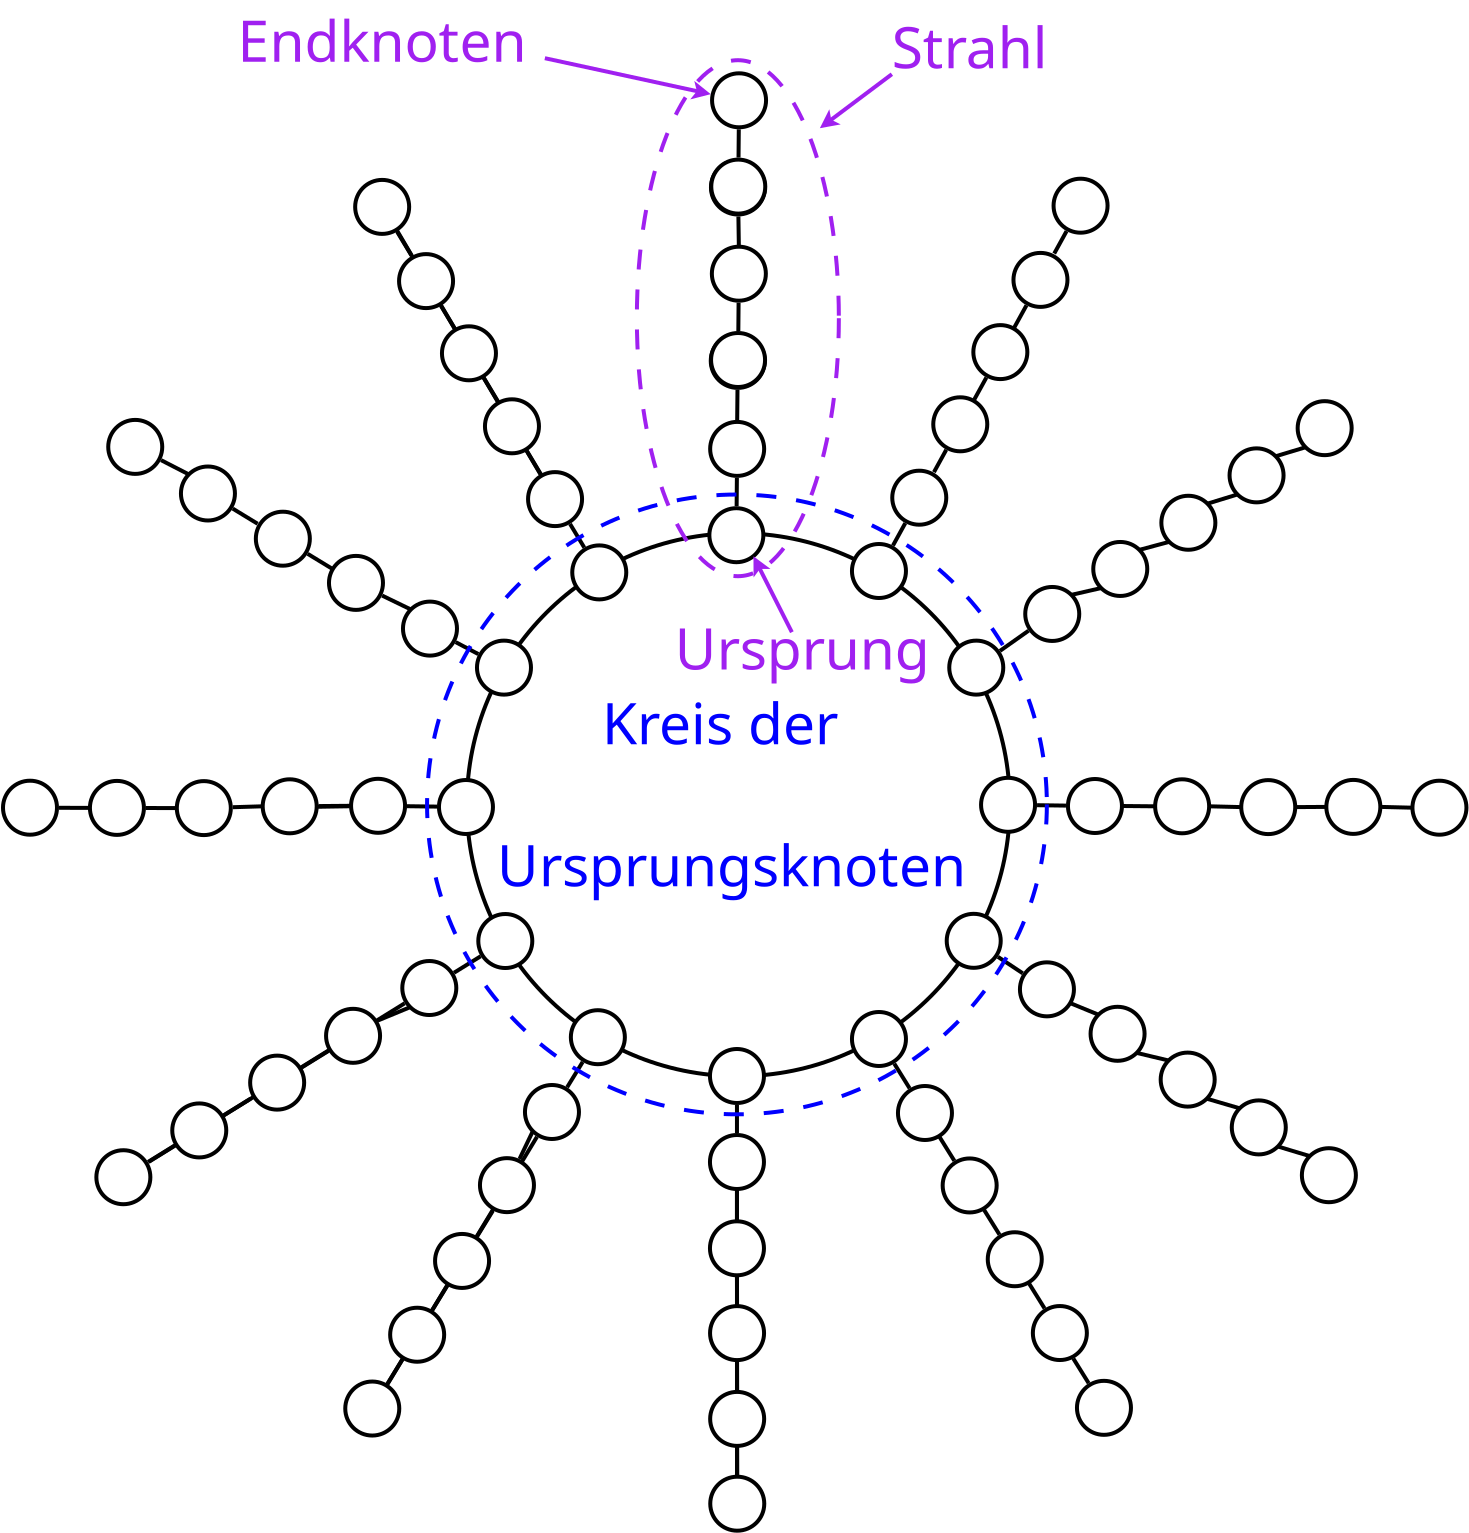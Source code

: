 <?xml version="1.0" encoding="UTF-8"?>
<dia:diagram xmlns:dia="http://www.lysator.liu.se/~alla/dia/">
  <dia:layer name="Background" visible="true" active="true">
    <dia:object type="Standard - Ellipse" version="0" id="O0">
      <dia:attribute name="obj_pos">
        <dia:point val="19.3,9.2"/>
      </dia:attribute>
      <dia:attribute name="obj_bb">
        <dia:rectangle val="19.2,9.1;46.55,36.45"/>
      </dia:attribute>
      <dia:attribute name="elem_corner">
        <dia:point val="19.3,9.2"/>
      </dia:attribute>
      <dia:attribute name="elem_width">
        <dia:real val="27.15"/>
      </dia:attribute>
      <dia:attribute name="elem_height">
        <dia:real val="27.15"/>
      </dia:attribute>
      <dia:attribute name="border_width">
        <dia:real val="0.2"/>
      </dia:attribute>
      <dia:attribute name="aspect">
        <dia:enum val="2"/>
      </dia:attribute>
    </dia:object>
    <dia:object type="Standard - Ellipse" version="0" id="O1">
      <dia:attribute name="obj_pos">
        <dia:point val="19.806,14.571"/>
      </dia:attribute>
      <dia:attribute name="obj_bb">
        <dia:rectangle val="19.706,14.471;22.606,17.371"/>
      </dia:attribute>
      <dia:attribute name="elem_corner">
        <dia:point val="19.806,14.571"/>
      </dia:attribute>
      <dia:attribute name="elem_width">
        <dia:real val="2.7"/>
      </dia:attribute>
      <dia:attribute name="elem_height">
        <dia:real val="2.7"/>
      </dia:attribute>
      <dia:attribute name="border_width">
        <dia:real val="0.2"/>
      </dia:attribute>
      <dia:attribute name="aspect">
        <dia:enum val="2"/>
      </dia:attribute>
    </dia:object>
    <dia:object type="Standard - Ellipse" version="0" id="O2">
      <dia:attribute name="obj_pos">
        <dia:point val="31.455,34.99"/>
      </dia:attribute>
      <dia:attribute name="obj_bb">
        <dia:rectangle val="31.355,34.89;34.255,37.79"/>
      </dia:attribute>
      <dia:attribute name="elem_corner">
        <dia:point val="31.455,34.99"/>
      </dia:attribute>
      <dia:attribute name="elem_width">
        <dia:real val="2.7"/>
      </dia:attribute>
      <dia:attribute name="elem_height">
        <dia:real val="2.7"/>
      </dia:attribute>
      <dia:attribute name="border_width">
        <dia:real val="0.2"/>
      </dia:attribute>
      <dia:attribute name="aspect">
        <dia:enum val="2"/>
      </dia:attribute>
    </dia:object>
    <dia:object type="Standard - Ellipse" version="0" id="O3">
      <dia:attribute name="obj_pos">
        <dia:point val="43.293,28.231"/>
      </dia:attribute>
      <dia:attribute name="obj_bb">
        <dia:rectangle val="43.193,28.131;46.093,31.031"/>
      </dia:attribute>
      <dia:attribute name="elem_corner">
        <dia:point val="43.293,28.231"/>
      </dia:attribute>
      <dia:attribute name="elem_width">
        <dia:real val="2.7"/>
      </dia:attribute>
      <dia:attribute name="elem_height">
        <dia:real val="2.7"/>
      </dia:attribute>
      <dia:attribute name="border_width">
        <dia:real val="0.2"/>
      </dia:attribute>
      <dia:attribute name="aspect">
        <dia:enum val="2"/>
      </dia:attribute>
    </dia:object>
    <dia:object type="Standard - Ellipse" version="0" id="O4">
      <dia:attribute name="obj_pos">
        <dia:point val="24.5,33.05"/>
      </dia:attribute>
      <dia:attribute name="obj_bb">
        <dia:rectangle val="24.4,32.95;27.3,35.85"/>
      </dia:attribute>
      <dia:attribute name="elem_corner">
        <dia:point val="24.5,33.05"/>
      </dia:attribute>
      <dia:attribute name="elem_width">
        <dia:real val="2.7"/>
      </dia:attribute>
      <dia:attribute name="elem_height">
        <dia:real val="2.7"/>
      </dia:attribute>
      <dia:attribute name="border_width">
        <dia:real val="0.2"/>
      </dia:attribute>
      <dia:attribute name="aspect">
        <dia:enum val="2"/>
      </dia:attribute>
    </dia:object>
    <dia:object type="Standard - Ellipse" version="0" id="O5">
      <dia:attribute name="obj_pos">
        <dia:point val="24.57,9.81"/>
      </dia:attribute>
      <dia:attribute name="obj_bb">
        <dia:rectangle val="24.47,9.71;27.37,12.61"/>
      </dia:attribute>
      <dia:attribute name="elem_corner">
        <dia:point val="24.57,9.81"/>
      </dia:attribute>
      <dia:attribute name="elem_width">
        <dia:real val="2.7"/>
      </dia:attribute>
      <dia:attribute name="elem_height">
        <dia:real val="2.7"/>
      </dia:attribute>
      <dia:attribute name="border_width">
        <dia:real val="0.2"/>
      </dia:attribute>
      <dia:attribute name="aspect">
        <dia:enum val="2"/>
      </dia:attribute>
    </dia:object>
    <dia:object type="Standard - Ellipse" version="0" id="O6">
      <dia:attribute name="obj_pos">
        <dia:point val="31.425,7.95"/>
      </dia:attribute>
      <dia:attribute name="obj_bb">
        <dia:rectangle val="31.325,7.85;34.225,10.75"/>
      </dia:attribute>
      <dia:attribute name="elem_corner">
        <dia:point val="31.425,7.95"/>
      </dia:attribute>
      <dia:attribute name="elem_width">
        <dia:real val="2.7"/>
      </dia:attribute>
      <dia:attribute name="elem_height">
        <dia:real val="2.7"/>
      </dia:attribute>
      <dia:attribute name="border_width">
        <dia:real val="0.2"/>
      </dia:attribute>
      <dia:attribute name="aspect">
        <dia:enum val="2"/>
      </dia:attribute>
    </dia:object>
    <dia:object type="Standard - Ellipse" version="0" id="O7">
      <dia:attribute name="obj_pos">
        <dia:point val="38.555,9.74"/>
      </dia:attribute>
      <dia:attribute name="obj_bb">
        <dia:rectangle val="38.455,9.64;41.355,12.54"/>
      </dia:attribute>
      <dia:attribute name="elem_corner">
        <dia:point val="38.555,9.74"/>
      </dia:attribute>
      <dia:attribute name="elem_width">
        <dia:real val="2.7"/>
      </dia:attribute>
      <dia:attribute name="elem_height">
        <dia:real val="2.7"/>
      </dia:attribute>
      <dia:attribute name="border_width">
        <dia:real val="0.2"/>
      </dia:attribute>
      <dia:attribute name="aspect">
        <dia:enum val="2"/>
      </dia:attribute>
    </dia:object>
    <dia:object type="Standard - Ellipse" version="0" id="O8">
      <dia:attribute name="obj_pos">
        <dia:point val="45.01,21.43"/>
      </dia:attribute>
      <dia:attribute name="obj_bb">
        <dia:rectangle val="44.91,21.33;47.81,24.23"/>
      </dia:attribute>
      <dia:attribute name="elem_corner">
        <dia:point val="45.01,21.43"/>
      </dia:attribute>
      <dia:attribute name="elem_width">
        <dia:real val="2.7"/>
      </dia:attribute>
      <dia:attribute name="elem_height">
        <dia:real val="2.7"/>
      </dia:attribute>
      <dia:attribute name="border_width">
        <dia:real val="0.2"/>
      </dia:attribute>
      <dia:attribute name="aspect">
        <dia:enum val="2"/>
      </dia:attribute>
    </dia:object>
    <dia:object type="Standard - Ellipse" version="0" id="O9">
      <dia:attribute name="obj_pos">
        <dia:point val="43.42,14.571"/>
      </dia:attribute>
      <dia:attribute name="obj_bb">
        <dia:rectangle val="43.32,14.471;46.22,17.371"/>
      </dia:attribute>
      <dia:attribute name="elem_corner">
        <dia:point val="43.42,14.571"/>
      </dia:attribute>
      <dia:attribute name="elem_width">
        <dia:real val="2.7"/>
      </dia:attribute>
      <dia:attribute name="elem_height">
        <dia:real val="2.7"/>
      </dia:attribute>
      <dia:attribute name="border_width">
        <dia:real val="0.2"/>
      </dia:attribute>
      <dia:attribute name="aspect">
        <dia:enum val="2"/>
      </dia:attribute>
    </dia:object>
    <dia:object type="Standard - Line" version="0" id="O10">
      <dia:attribute name="obj_pos">
        <dia:point val="24.313,36.905"/>
      </dia:attribute>
      <dia:attribute name="obj_bb">
        <dia:rectangle val="24.176,35.498;25.229,37.042"/>
      </dia:attribute>
      <dia:attribute name="conn_endpoints">
        <dia:point val="24.313,36.905"/>
        <dia:point val="25.092,35.635"/>
      </dia:attribute>
      <dia:attribute name="numcp">
        <dia:int val="1"/>
      </dia:attribute>
      <dia:attribute name="line_width">
        <dia:real val="0.2"/>
      </dia:attribute>
      <dia:connections>
        <dia:connection handle="0" to="O22" connection="8"/>
        <dia:connection handle="1" to="O4" connection="8"/>
      </dia:connections>
    </dia:object>
    <dia:object type="Standard - Line" version="0" id="O11">
      <dia:attribute name="obj_pos">
        <dia:point val="16.306,22.85"/>
      </dia:attribute>
      <dia:attribute name="obj_bb">
        <dia:rectangle val="16.205,22.748;17.91,22.972"/>
      </dia:attribute>
      <dia:attribute name="conn_endpoints">
        <dia:point val="16.306,22.85"/>
        <dia:point val="17.809,22.87"/>
      </dia:attribute>
      <dia:attribute name="numcp">
        <dia:int val="1"/>
      </dia:attribute>
      <dia:attribute name="line_width">
        <dia:real val="0.2"/>
      </dia:attribute>
      <dia:connections>
        <dia:connection handle="0" to="O20" connection="8"/>
        <dia:connection handle="1" to="O14" connection="8"/>
      </dia:connections>
    </dia:object>
    <dia:object type="Standard - Line" version="0" id="O12">
      <dia:attribute name="obj_pos">
        <dia:point val="45.852,30.382"/>
      </dia:attribute>
      <dia:attribute name="obj_bb">
        <dia:rectangle val="45.713,30.244;47.233,31.345"/>
      </dia:attribute>
      <dia:attribute name="conn_endpoints">
        <dia:point val="45.852,30.382"/>
        <dia:point val="47.095,31.206"/>
      </dia:attribute>
      <dia:attribute name="numcp">
        <dia:int val="1"/>
      </dia:attribute>
      <dia:attribute name="line_width">
        <dia:real val="0.2"/>
      </dia:attribute>
      <dia:connections>
        <dia:connection handle="0" to="O3" connection="8"/>
        <dia:connection handle="1" to="O25" connection="8"/>
      </dia:connections>
    </dia:object>
    <dia:object type="Standard - Line" version="0" id="O13">
      <dia:attribute name="obj_pos">
        <dia:point val="32.805,37.79"/>
      </dia:attribute>
      <dia:attribute name="obj_bb">
        <dia:rectangle val="32.705,37.69;32.905,39.29"/>
      </dia:attribute>
      <dia:attribute name="conn_endpoints">
        <dia:point val="32.805,37.79"/>
        <dia:point val="32.805,39.19"/>
      </dia:attribute>
      <dia:attribute name="numcp">
        <dia:int val="1"/>
      </dia:attribute>
      <dia:attribute name="line_width">
        <dia:real val="0.2"/>
      </dia:attribute>
      <dia:connections>
        <dia:connection handle="0" to="O2" connection="8"/>
        <dia:connection handle="1" to="O23" connection="8"/>
      </dia:connections>
    </dia:object>
    <dia:object type="Standard - Ellipse" version="0" id="O14">
      <dia:attribute name="obj_pos">
        <dia:point val="17.905,21.54"/>
      </dia:attribute>
      <dia:attribute name="obj_bb">
        <dia:rectangle val="17.805,21.44;20.705,24.34"/>
      </dia:attribute>
      <dia:attribute name="elem_corner">
        <dia:point val="17.905,21.54"/>
      </dia:attribute>
      <dia:attribute name="elem_width">
        <dia:real val="2.7"/>
      </dia:attribute>
      <dia:attribute name="elem_height">
        <dia:real val="2.7"/>
      </dia:attribute>
      <dia:attribute name="border_width">
        <dia:real val="0.2"/>
      </dia:attribute>
      <dia:attribute name="aspect">
        <dia:enum val="2"/>
      </dia:attribute>
    </dia:object>
    <dia:object type="Standard - Ellipse" version="0" id="O15">
      <dia:attribute name="obj_pos">
        <dia:point val="19.872,28.241"/>
      </dia:attribute>
      <dia:attribute name="obj_bb">
        <dia:rectangle val="19.772,28.141;22.672,31.041"/>
      </dia:attribute>
      <dia:attribute name="elem_corner">
        <dia:point val="19.872,28.241"/>
      </dia:attribute>
      <dia:attribute name="elem_width">
        <dia:real val="2.7"/>
      </dia:attribute>
      <dia:attribute name="elem_height">
        <dia:real val="2.7"/>
      </dia:attribute>
      <dia:attribute name="border_width">
        <dia:real val="0.2"/>
      </dia:attribute>
      <dia:attribute name="aspect">
        <dia:enum val="2"/>
      </dia:attribute>
    </dia:object>
    <dia:object type="Standard - Line" version="0" id="O16">
      <dia:attribute name="obj_pos">
        <dia:point val="19.989,30.354"/>
      </dia:attribute>
      <dia:attribute name="obj_bb">
        <dia:rectangle val="18.518,30.216;20.127,31.316"/>
      </dia:attribute>
      <dia:attribute name="conn_endpoints">
        <dia:point val="19.989,30.354"/>
        <dia:point val="18.655,31.179"/>
      </dia:attribute>
      <dia:attribute name="numcp">
        <dia:int val="1"/>
      </dia:attribute>
      <dia:attribute name="line_width">
        <dia:real val="0.2"/>
      </dia:attribute>
      <dia:connections>
        <dia:connection handle="0" to="O15" connection="8"/>
        <dia:connection handle="1" to="O21" connection="8"/>
      </dia:connections>
    </dia:object>
    <dia:object type="Standard - Ellipse" version="0" id="O17">
      <dia:attribute name="obj_pos">
        <dia:point val="38.555,33.14"/>
      </dia:attribute>
      <dia:attribute name="obj_bb">
        <dia:rectangle val="38.455,33.04;41.355,35.94"/>
      </dia:attribute>
      <dia:attribute name="elem_corner">
        <dia:point val="38.555,33.14"/>
      </dia:attribute>
      <dia:attribute name="elem_width">
        <dia:real val="2.7"/>
      </dia:attribute>
      <dia:attribute name="elem_height">
        <dia:real val="2.7"/>
      </dia:attribute>
      <dia:attribute name="border_width">
        <dia:real val="0.2"/>
      </dia:attribute>
      <dia:attribute name="aspect">
        <dia:enum val="2"/>
      </dia:attribute>
    </dia:object>
    <dia:object type="Standard - Line" version="0" id="O18">
      <dia:attribute name="obj_pos">
        <dia:point val="40.67,35.72"/>
      </dia:attribute>
      <dia:attribute name="obj_bb">
        <dia:rectangle val="40.532,35.583;41.578,37.097"/>
      </dia:attribute>
      <dia:attribute name="conn_endpoints">
        <dia:point val="40.67,35.72"/>
        <dia:point val="41.44,36.96"/>
      </dia:attribute>
      <dia:attribute name="numcp">
        <dia:int val="1"/>
      </dia:attribute>
      <dia:attribute name="line_width">
        <dia:real val="0.2"/>
      </dia:attribute>
      <dia:connections>
        <dia:connection handle="0" to="O17" connection="8"/>
        <dia:connection handle="1" to="O24" connection="8"/>
      </dia:connections>
    </dia:object>
    <dia:object type="Standard - Ellipse" version="0" id="O19">
      <dia:attribute name="obj_pos">
        <dia:point val="16.106,12.62"/>
      </dia:attribute>
      <dia:attribute name="obj_bb">
        <dia:rectangle val="16.006,12.52;18.906,15.42"/>
      </dia:attribute>
      <dia:attribute name="elem_corner">
        <dia:point val="16.106,12.62"/>
      </dia:attribute>
      <dia:attribute name="elem_width">
        <dia:real val="2.7"/>
      </dia:attribute>
      <dia:attribute name="elem_height">
        <dia:real val="2.7"/>
      </dia:attribute>
      <dia:attribute name="border_width">
        <dia:real val="0.2"/>
      </dia:attribute>
      <dia:attribute name="aspect">
        <dia:enum val="2"/>
      </dia:attribute>
    </dia:object>
    <dia:object type="Standard - Ellipse" version="0" id="O20">
      <dia:attribute name="obj_pos">
        <dia:point val="13.51,21.48"/>
      </dia:attribute>
      <dia:attribute name="obj_bb">
        <dia:rectangle val="13.41,21.38;16.31,24.28"/>
      </dia:attribute>
      <dia:attribute name="elem_corner">
        <dia:point val="13.51,21.48"/>
      </dia:attribute>
      <dia:attribute name="elem_width">
        <dia:real val="2.7"/>
      </dia:attribute>
      <dia:attribute name="elem_height">
        <dia:real val="2.7"/>
      </dia:attribute>
      <dia:attribute name="border_width">
        <dia:real val="0.2"/>
      </dia:attribute>
      <dia:attribute name="aspect">
        <dia:enum val="2"/>
      </dia:attribute>
    </dia:object>
    <dia:object type="Standard - Ellipse" version="0" id="O21">
      <dia:attribute name="obj_pos">
        <dia:point val="16.072,30.591"/>
      </dia:attribute>
      <dia:attribute name="obj_bb">
        <dia:rectangle val="15.972,30.491;18.872,33.391"/>
      </dia:attribute>
      <dia:attribute name="elem_corner">
        <dia:point val="16.072,30.591"/>
      </dia:attribute>
      <dia:attribute name="elem_width">
        <dia:real val="2.7"/>
      </dia:attribute>
      <dia:attribute name="elem_height">
        <dia:real val="2.7"/>
      </dia:attribute>
      <dia:attribute name="border_width">
        <dia:real val="0.2"/>
      </dia:attribute>
      <dia:attribute name="aspect">
        <dia:enum val="2"/>
      </dia:attribute>
    </dia:object>
    <dia:object type="Standard - Ellipse" version="0" id="O22">
      <dia:attribute name="obj_pos">
        <dia:point val="22.205,36.79"/>
      </dia:attribute>
      <dia:attribute name="obj_bb">
        <dia:rectangle val="22.105,36.69;25.005,39.59"/>
      </dia:attribute>
      <dia:attribute name="elem_corner">
        <dia:point val="22.205,36.79"/>
      </dia:attribute>
      <dia:attribute name="elem_width">
        <dia:real val="2.7"/>
      </dia:attribute>
      <dia:attribute name="elem_height">
        <dia:real val="2.7"/>
      </dia:attribute>
      <dia:attribute name="border_width">
        <dia:real val="0.2"/>
      </dia:attribute>
      <dia:attribute name="aspect">
        <dia:enum val="2"/>
      </dia:attribute>
    </dia:object>
    <dia:object type="Standard - Ellipse" version="0" id="O23">
      <dia:attribute name="obj_pos">
        <dia:point val="31.455,39.29"/>
      </dia:attribute>
      <dia:attribute name="obj_bb">
        <dia:rectangle val="31.355,39.19;34.255,42.09"/>
      </dia:attribute>
      <dia:attribute name="elem_corner">
        <dia:point val="31.455,39.29"/>
      </dia:attribute>
      <dia:attribute name="elem_width">
        <dia:real val="2.7"/>
      </dia:attribute>
      <dia:attribute name="elem_height">
        <dia:real val="2.7"/>
      </dia:attribute>
      <dia:attribute name="border_width">
        <dia:real val="0.2"/>
      </dia:attribute>
      <dia:attribute name="aspect">
        <dia:enum val="2"/>
      </dia:attribute>
    </dia:object>
    <dia:object type="Standard - Ellipse" version="0" id="O24">
      <dia:attribute name="obj_pos">
        <dia:point val="40.855,36.84"/>
      </dia:attribute>
      <dia:attribute name="obj_bb">
        <dia:rectangle val="40.755,36.74;43.655,39.64"/>
      </dia:attribute>
      <dia:attribute name="elem_corner">
        <dia:point val="40.855,36.84"/>
      </dia:attribute>
      <dia:attribute name="elem_width">
        <dia:real val="2.7"/>
      </dia:attribute>
      <dia:attribute name="elem_height">
        <dia:real val="2.7"/>
      </dia:attribute>
      <dia:attribute name="border_width">
        <dia:real val="0.2"/>
      </dia:attribute>
      <dia:attribute name="aspect">
        <dia:enum val="2"/>
      </dia:attribute>
    </dia:object>
    <dia:object type="Standard - Ellipse" version="0" id="O25">
      <dia:attribute name="obj_pos">
        <dia:point val="46.954,30.657"/>
      </dia:attribute>
      <dia:attribute name="obj_bb">
        <dia:rectangle val="46.854,30.557;49.754,33.457"/>
      </dia:attribute>
      <dia:attribute name="elem_corner">
        <dia:point val="46.954,30.657"/>
      </dia:attribute>
      <dia:attribute name="elem_width">
        <dia:real val="2.7"/>
      </dia:attribute>
      <dia:attribute name="elem_height">
        <dia:real val="2.7"/>
      </dia:attribute>
      <dia:attribute name="border_width">
        <dia:real val="0.2"/>
      </dia:attribute>
      <dia:attribute name="aspect">
        <dia:enum val="2"/>
      </dia:attribute>
    </dia:object>
    <dia:object type="Standard - Ellipse" version="0" id="O26">
      <dia:attribute name="obj_pos">
        <dia:point val="49.355,21.49"/>
      </dia:attribute>
      <dia:attribute name="obj_bb">
        <dia:rectangle val="49.255,21.39;52.155,24.29"/>
      </dia:attribute>
      <dia:attribute name="elem_corner">
        <dia:point val="49.355,21.49"/>
      </dia:attribute>
      <dia:attribute name="elem_width">
        <dia:real val="2.7"/>
      </dia:attribute>
      <dia:attribute name="elem_height">
        <dia:real val="2.7"/>
      </dia:attribute>
      <dia:attribute name="border_width">
        <dia:real val="0.2"/>
      </dia:attribute>
      <dia:attribute name="aspect">
        <dia:enum val="2"/>
      </dia:attribute>
    </dia:object>
    <dia:object type="Standard - Line" version="0" id="O27">
      <dia:attribute name="obj_pos">
        <dia:point val="16.19,32.705"/>
      </dia:attribute>
      <dia:attribute name="obj_bb">
        <dia:rectangle val="3.266,32.567;16.328,40.764"/>
      </dia:attribute>
      <dia:attribute name="conn_endpoints">
        <dia:point val="16.19,32.705"/>
        <dia:point val="3.403,40.627"/>
      </dia:attribute>
      <dia:attribute name="numcp">
        <dia:int val="1"/>
      </dia:attribute>
      <dia:attribute name="line_width">
        <dia:real val="0.2"/>
      </dia:attribute>
      <dia:connections>
        <dia:connection handle="0" to="O21" connection="8"/>
      </dia:connections>
    </dia:object>
    <dia:object type="Standard - Line" version="0" id="O28">
      <dia:attribute name="obj_pos">
        <dia:point val="9.55,22.915"/>
      </dia:attribute>
      <dia:attribute name="obj_bb">
        <dia:rectangle val="9.448,22.752;13.512,23.017"/>
      </dia:attribute>
      <dia:attribute name="conn_endpoints">
        <dia:point val="9.55,22.915"/>
        <dia:point val="13.41,22.853"/>
      </dia:attribute>
      <dia:attribute name="numcp">
        <dia:int val="1"/>
      </dia:attribute>
      <dia:attribute name="line_width">
        <dia:real val="0.2"/>
      </dia:attribute>
      <dia:connections>
        <dia:connection handle="1" to="O20" connection="8"/>
      </dia:connections>
    </dia:object>
    <dia:object type="Standard - Line" version="0" id="O29">
      <dia:attribute name="obj_pos">
        <dia:point val="15.057,52.201"/>
      </dia:attribute>
      <dia:attribute name="obj_bb">
        <dia:rectangle val="14.92,39.244;22.942,52.338"/>
      </dia:attribute>
      <dia:attribute name="conn_endpoints">
        <dia:point val="15.057,52.201"/>
        <dia:point val="22.805,39.381"/>
      </dia:attribute>
      <dia:attribute name="numcp">
        <dia:int val="1"/>
      </dia:attribute>
      <dia:attribute name="line_width">
        <dia:real val="0.2"/>
      </dia:attribute>
      <dia:connections>
        <dia:connection handle="1" to="O22" connection="8"/>
      </dia:connections>
    </dia:object>
    <dia:object type="Standard - Line" version="0" id="O30">
      <dia:attribute name="obj_pos">
        <dia:point val="32.805,42.09"/>
      </dia:attribute>
      <dia:attribute name="obj_bb">
        <dia:rectangle val="32.705,41.99;32.907,57.19"/>
      </dia:attribute>
      <dia:attribute name="conn_endpoints">
        <dia:point val="32.805,42.09"/>
        <dia:point val="32.807,57.09"/>
      </dia:attribute>
      <dia:attribute name="numcp">
        <dia:int val="1"/>
      </dia:attribute>
      <dia:attribute name="line_width">
        <dia:real val="0.2"/>
      </dia:attribute>
      <dia:connections>
        <dia:connection handle="0" to="O23" connection="8"/>
      </dia:connections>
    </dia:object>
    <dia:object type="Standard - Ellipse" version="0" id="O31">
      <dia:attribute name="obj_pos">
        <dia:point val="47.219,11.888"/>
      </dia:attribute>
      <dia:attribute name="obj_bb">
        <dia:rectangle val="47.119,11.788;50.019,14.688"/>
      </dia:attribute>
      <dia:attribute name="elem_corner">
        <dia:point val="47.219,11.888"/>
      </dia:attribute>
      <dia:attribute name="elem_width">
        <dia:real val="2.7"/>
      </dia:attribute>
      <dia:attribute name="elem_height">
        <dia:real val="2.7"/>
      </dia:attribute>
      <dia:attribute name="border_width">
        <dia:real val="0.2"/>
      </dia:attribute>
      <dia:attribute name="aspect">
        <dia:enum val="2"/>
      </dia:attribute>
    </dia:object>
    <dia:object type="Standard - Ellipse" version="0" id="O32">
      <dia:attribute name="obj_pos">
        <dia:point val="22.36,6.145"/>
      </dia:attribute>
      <dia:attribute name="obj_bb">
        <dia:rectangle val="22.26,6.045;25.16,8.945"/>
      </dia:attribute>
      <dia:attribute name="elem_corner">
        <dia:point val="22.36,6.145"/>
      </dia:attribute>
      <dia:attribute name="elem_width">
        <dia:real val="2.7"/>
      </dia:attribute>
      <dia:attribute name="elem_height">
        <dia:real val="2.7"/>
      </dia:attribute>
      <dia:attribute name="border_width">
        <dia:real val="0.2"/>
      </dia:attribute>
      <dia:attribute name="aspect">
        <dia:enum val="2"/>
      </dia:attribute>
    </dia:object>
    <dia:object type="Standard - Ellipse" version="0" id="O33">
      <dia:attribute name="obj_pos">
        <dia:point val="31.465,3.635"/>
      </dia:attribute>
      <dia:attribute name="obj_bb">
        <dia:rectangle val="31.365,3.535;34.265,6.435"/>
      </dia:attribute>
      <dia:attribute name="elem_corner">
        <dia:point val="31.465,3.635"/>
      </dia:attribute>
      <dia:attribute name="elem_width">
        <dia:real val="2.7"/>
      </dia:attribute>
      <dia:attribute name="elem_height">
        <dia:real val="2.7"/>
      </dia:attribute>
      <dia:attribute name="border_width">
        <dia:real val="0.2"/>
      </dia:attribute>
      <dia:attribute name="aspect">
        <dia:enum val="2"/>
      </dia:attribute>
    </dia:object>
    <dia:object type="Standard - Ellipse" version="0" id="O34">
      <dia:attribute name="obj_pos">
        <dia:point val="40.57,6.075"/>
      </dia:attribute>
      <dia:attribute name="obj_bb">
        <dia:rectangle val="40.47,5.975;43.37,8.875"/>
      </dia:attribute>
      <dia:attribute name="elem_corner">
        <dia:point val="40.57,6.075"/>
      </dia:attribute>
      <dia:attribute name="elem_width">
        <dia:real val="2.7"/>
      </dia:attribute>
      <dia:attribute name="elem_height">
        <dia:real val="2.7"/>
      </dia:attribute>
      <dia:attribute name="border_width">
        <dia:real val="0.2"/>
      </dia:attribute>
      <dia:attribute name="aspect">
        <dia:enum val="2"/>
      </dia:attribute>
    </dia:object>
    <dia:object type="Standard - Line" version="0" id="O35">
      <dia:attribute name="obj_pos">
        <dia:point val="47.81,22.8"/>
      </dia:attribute>
      <dia:attribute name="obj_bb">
        <dia:rectangle val="47.708,22.699;49.357,22.921"/>
      </dia:attribute>
      <dia:attribute name="conn_endpoints">
        <dia:point val="47.81,22.8"/>
        <dia:point val="49.255,22.82"/>
      </dia:attribute>
      <dia:attribute name="numcp">
        <dia:int val="1"/>
      </dia:attribute>
      <dia:attribute name="line_width">
        <dia:real val="0.2"/>
      </dia:attribute>
      <dia:connections>
        <dia:connection handle="0" to="O8" connection="8"/>
        <dia:connection handle="1" to="O26" connection="8"/>
      </dia:connections>
    </dia:object>
    <dia:object type="Standard - Line" version="0" id="O36">
      <dia:attribute name="obj_pos">
        <dia:point val="45.954,15.085"/>
      </dia:attribute>
      <dia:attribute name="obj_bb">
        <dia:rectangle val="45.815,13.935;47.525,15.224"/>
      </dia:attribute>
      <dia:attribute name="conn_endpoints">
        <dia:point val="45.954,15.085"/>
        <dia:point val="47.385,14.074"/>
      </dia:attribute>
      <dia:attribute name="numcp">
        <dia:int val="1"/>
      </dia:attribute>
      <dia:attribute name="line_width">
        <dia:real val="0.2"/>
      </dia:attribute>
      <dia:connections>
        <dia:connection handle="0" to="O9" connection="8"/>
        <dia:connection handle="1" to="O31" connection="8"/>
      </dia:connections>
    </dia:object>
    <dia:object type="Standard - Line" version="0" id="O37">
      <dia:attribute name="obj_pos">
        <dia:point val="40.604,9.819"/>
      </dia:attribute>
      <dia:attribute name="obj_bb">
        <dia:rectangle val="40.468,8.56;41.357,9.955"/>
      </dia:attribute>
      <dia:attribute name="conn_endpoints">
        <dia:point val="40.604,9.819"/>
        <dia:point val="41.221,8.696"/>
      </dia:attribute>
      <dia:attribute name="numcp">
        <dia:int val="1"/>
      </dia:attribute>
      <dia:attribute name="line_width">
        <dia:real val="0.2"/>
      </dia:attribute>
      <dia:connections>
        <dia:connection handle="0" to="O7" connection="8"/>
        <dia:connection handle="1" to="O34" connection="8"/>
      </dia:connections>
    </dia:object>
    <dia:object type="Standard - Line" version="0" id="O38">
      <dia:attribute name="obj_pos">
        <dia:point val="24.458,8.735"/>
      </dia:attribute>
      <dia:attribute name="obj_bb">
        <dia:rectangle val="24.32,8.598;25.309,10.057"/>
      </dia:attribute>
      <dia:attribute name="conn_endpoints">
        <dia:point val="24.458,8.735"/>
        <dia:point val="25.172,9.92"/>
      </dia:attribute>
      <dia:attribute name="numcp">
        <dia:int val="1"/>
      </dia:attribute>
      <dia:attribute name="line_width">
        <dia:real val="0.2"/>
      </dia:attribute>
      <dia:connections>
        <dia:connection handle="0" to="O32" connection="8"/>
        <dia:connection handle="1" to="O5" connection="8"/>
      </dia:connections>
    </dia:object>
    <dia:object type="Standard - Line" version="0" id="O39">
      <dia:attribute name="obj_pos">
        <dia:point val="32.802,6.435"/>
      </dia:attribute>
      <dia:attribute name="obj_bb">
        <dia:rectangle val="32.688,6.334;32.903,7.951"/>
      </dia:attribute>
      <dia:attribute name="conn_endpoints">
        <dia:point val="32.802,6.435"/>
        <dia:point val="32.788,7.85"/>
      </dia:attribute>
      <dia:attribute name="numcp">
        <dia:int val="1"/>
      </dia:attribute>
      <dia:attribute name="line_width">
        <dia:real val="0.2"/>
      </dia:attribute>
      <dia:connections>
        <dia:connection handle="0" to="O33" connection="8"/>
        <dia:connection handle="1" to="O6" connection="8"/>
      </dia:connections>
    </dia:object>
    <dia:object type="Standard - Line" version="0" id="O40">
      <dia:attribute name="obj_pos">
        <dia:point val="19.875,15.246"/>
      </dia:attribute>
      <dia:attribute name="obj_bb">
        <dia:rectangle val="18.602,14.511;20.01,15.381"/>
      </dia:attribute>
      <dia:attribute name="conn_endpoints">
        <dia:point val="19.875,15.246"/>
        <dia:point val="18.737,14.646"/>
      </dia:attribute>
      <dia:attribute name="numcp">
        <dia:int val="1"/>
      </dia:attribute>
      <dia:attribute name="line_width">
        <dia:real val="0.2"/>
      </dia:attribute>
      <dia:connections>
        <dia:connection handle="0" to="O1" connection="8"/>
        <dia:connection handle="1" to="O19" connection="8"/>
      </dia:connections>
    </dia:object>
    <dia:object type="Standard - Line" version="0" id="O41">
      <dia:attribute name="obj_pos">
        <dia:point val="15.292,-6.808"/>
      </dia:attribute>
      <dia:attribute name="obj_bb">
        <dia:rectangle val="15.155,-6.945;23.113,6.385"/>
      </dia:attribute>
      <dia:attribute name="conn_endpoints">
        <dia:point val="15.292,-6.808"/>
        <dia:point val="22.976,6.248"/>
      </dia:attribute>
      <dia:attribute name="numcp">
        <dia:int val="1"/>
      </dia:attribute>
      <dia:attribute name="line_width">
        <dia:real val="0.2"/>
      </dia:attribute>
      <dia:connections>
        <dia:connection handle="1" to="O32" connection="8"/>
      </dia:connections>
    </dia:object>
    <dia:object type="Standard - Ellipse" version="0" id="O42">
      <dia:attribute name="obj_pos">
        <dia:point val="31.495,-0.765"/>
      </dia:attribute>
      <dia:attribute name="obj_bb">
        <dia:rectangle val="31.395,-0.865;34.295,2.035"/>
      </dia:attribute>
      <dia:attribute name="elem_corner">
        <dia:point val="31.495,-0.765"/>
      </dia:attribute>
      <dia:attribute name="elem_width">
        <dia:real val="2.7"/>
      </dia:attribute>
      <dia:attribute name="elem_height">
        <dia:real val="2.7"/>
      </dia:attribute>
      <dia:attribute name="border_width">
        <dia:real val="0.2"/>
      </dia:attribute>
      <dia:attribute name="aspect">
        <dia:enum val="2"/>
      </dia:attribute>
    </dia:object>
    <dia:object type="Standard - Line" version="0" id="O43">
      <dia:attribute name="obj_pos">
        <dia:point val="32.831,2.034"/>
      </dia:attribute>
      <dia:attribute name="obj_bb">
        <dia:rectangle val="32.714,1.933;32.932,3.736"/>
      </dia:attribute>
      <dia:attribute name="conn_endpoints">
        <dia:point val="32.831,2.034"/>
        <dia:point val="32.815,3.635"/>
      </dia:attribute>
      <dia:attribute name="numcp">
        <dia:int val="1"/>
      </dia:attribute>
      <dia:attribute name="line_width">
        <dia:real val="0.2"/>
      </dia:attribute>
      <dia:connections>
        <dia:connection handle="0" to="O42" connection="8"/>
        <dia:connection handle="1" to="O33" connection="1"/>
      </dia:connections>
    </dia:object>
    <dia:object type="Standard - Ellipse" version="0" id="O44">
      <dia:attribute name="obj_pos">
        <dia:point val="31.51,-0.81"/>
      </dia:attribute>
      <dia:attribute name="obj_bb">
        <dia:rectangle val="31.41,-0.91;34.31,1.99"/>
      </dia:attribute>
      <dia:attribute name="elem_corner">
        <dia:point val="31.51,-0.81"/>
      </dia:attribute>
      <dia:attribute name="elem_width">
        <dia:real val="2.7"/>
      </dia:attribute>
      <dia:attribute name="elem_height">
        <dia:real val="2.7"/>
      </dia:attribute>
      <dia:attribute name="border_width">
        <dia:real val="0.2"/>
      </dia:attribute>
      <dia:attribute name="aspect">
        <dia:enum val="2"/>
      </dia:attribute>
    </dia:object>
    <dia:object type="Standard - Ellipse" version="0" id="O45">
      <dia:attribute name="obj_pos">
        <dia:point val="31.55,-5.125"/>
      </dia:attribute>
      <dia:attribute name="obj_bb">
        <dia:rectangle val="31.45,-5.225;34.35,-2.325"/>
      </dia:attribute>
      <dia:attribute name="elem_corner">
        <dia:point val="31.55,-5.125"/>
      </dia:attribute>
      <dia:attribute name="elem_width">
        <dia:real val="2.7"/>
      </dia:attribute>
      <dia:attribute name="elem_height">
        <dia:real val="2.7"/>
      </dia:attribute>
      <dia:attribute name="border_width">
        <dia:real val="0.2"/>
      </dia:attribute>
      <dia:attribute name="aspect">
        <dia:enum val="2"/>
      </dia:attribute>
    </dia:object>
    <dia:object type="Standard - Line" version="0" id="O46">
      <dia:attribute name="obj_pos">
        <dia:point val="32.887,-2.325"/>
      </dia:attribute>
      <dia:attribute name="obj_bb">
        <dia:rectangle val="32.773,-2.426;32.987,-0.809"/>
      </dia:attribute>
      <dia:attribute name="conn_endpoints">
        <dia:point val="32.887,-2.325"/>
        <dia:point val="32.873,-0.91"/>
      </dia:attribute>
      <dia:attribute name="numcp">
        <dia:int val="1"/>
      </dia:attribute>
      <dia:attribute name="line_width">
        <dia:real val="0.2"/>
      </dia:attribute>
      <dia:connections>
        <dia:connection handle="0" to="O45" connection="8"/>
        <dia:connection handle="1" to="O44" connection="8"/>
      </dia:connections>
    </dia:object>
    <dia:object type="Standard - Ellipse" version="0" id="O47">
      <dia:attribute name="obj_pos">
        <dia:point val="31.505,-9.435"/>
      </dia:attribute>
      <dia:attribute name="obj_bb">
        <dia:rectangle val="31.405,-9.535;34.305,-6.635"/>
      </dia:attribute>
      <dia:attribute name="elem_corner">
        <dia:point val="31.505,-9.435"/>
      </dia:attribute>
      <dia:attribute name="elem_width">
        <dia:real val="2.7"/>
      </dia:attribute>
      <dia:attribute name="elem_height">
        <dia:real val="2.7"/>
      </dia:attribute>
      <dia:attribute name="border_width">
        <dia:real val="0.2"/>
      </dia:attribute>
      <dia:attribute name="aspect">
        <dia:enum val="2"/>
      </dia:attribute>
    </dia:object>
    <dia:object type="Standard - Line" version="0" id="O48">
      <dia:attribute name="obj_pos">
        <dia:point val="32.877,-6.635"/>
      </dia:attribute>
      <dia:attribute name="obj_bb">
        <dia:rectangle val="32.776,-6.736;33.002,-5.023"/>
      </dia:attribute>
      <dia:attribute name="conn_endpoints">
        <dia:point val="32.877,-6.635"/>
        <dia:point val="32.9,-5.125"/>
      </dia:attribute>
      <dia:attribute name="numcp">
        <dia:int val="1"/>
      </dia:attribute>
      <dia:attribute name="line_width">
        <dia:real val="0.2"/>
      </dia:attribute>
      <dia:connections>
        <dia:connection handle="0" to="O47" connection="8"/>
        <dia:connection handle="1" to="O45" connection="1"/>
      </dia:connections>
    </dia:object>
    <dia:object type="Standard - Ellipse" version="0" id="O49">
      <dia:attribute name="obj_pos">
        <dia:point val="31.52,-9.48"/>
      </dia:attribute>
      <dia:attribute name="obj_bb">
        <dia:rectangle val="31.42,-9.58;34.32,-6.68"/>
      </dia:attribute>
      <dia:attribute name="elem_corner">
        <dia:point val="31.52,-9.48"/>
      </dia:attribute>
      <dia:attribute name="elem_width">
        <dia:real val="2.7"/>
      </dia:attribute>
      <dia:attribute name="elem_height">
        <dia:real val="2.7"/>
      </dia:attribute>
      <dia:attribute name="border_width">
        <dia:real val="0.2"/>
      </dia:attribute>
      <dia:attribute name="aspect">
        <dia:enum val="2"/>
      </dia:attribute>
    </dia:object>
    <dia:object type="Standard - Ellipse" version="0" id="O50">
      <dia:attribute name="obj_pos">
        <dia:point val="31.56,-13.795"/>
      </dia:attribute>
      <dia:attribute name="obj_bb">
        <dia:rectangle val="31.46,-13.895;34.36,-10.995"/>
      </dia:attribute>
      <dia:attribute name="elem_corner">
        <dia:point val="31.56,-13.795"/>
      </dia:attribute>
      <dia:attribute name="elem_width">
        <dia:real val="2.7"/>
      </dia:attribute>
      <dia:attribute name="elem_height">
        <dia:real val="2.7"/>
      </dia:attribute>
      <dia:attribute name="border_width">
        <dia:real val="0.2"/>
      </dia:attribute>
      <dia:attribute name="aspect">
        <dia:enum val="2"/>
      </dia:attribute>
    </dia:object>
    <dia:object type="Standard - Line" version="0" id="O51">
      <dia:attribute name="obj_pos">
        <dia:point val="32.897,-10.995"/>
      </dia:attribute>
      <dia:attribute name="obj_bb">
        <dia:rectangle val="32.782,-11.096;32.998,-9.479"/>
      </dia:attribute>
      <dia:attribute name="conn_endpoints">
        <dia:point val="32.897,-10.995"/>
        <dia:point val="32.883,-9.58"/>
      </dia:attribute>
      <dia:attribute name="numcp">
        <dia:int val="1"/>
      </dia:attribute>
      <dia:attribute name="line_width">
        <dia:real val="0.2"/>
      </dia:attribute>
      <dia:connections>
        <dia:connection handle="0" to="O50" connection="8"/>
        <dia:connection handle="1" to="O49" connection="8"/>
      </dia:connections>
    </dia:object>
    <dia:object type="Standard - Ellipse" version="0" id="O52">
      <dia:attribute name="obj_pos">
        <dia:point val="20.205,2.505"/>
      </dia:attribute>
      <dia:attribute name="obj_bb">
        <dia:rectangle val="20.105,2.405;23.005,5.305"/>
      </dia:attribute>
      <dia:attribute name="elem_corner">
        <dia:point val="20.205,2.505"/>
      </dia:attribute>
      <dia:attribute name="elem_width">
        <dia:real val="2.7"/>
      </dia:attribute>
      <dia:attribute name="elem_height">
        <dia:real val="2.7"/>
      </dia:attribute>
      <dia:attribute name="border_width">
        <dia:real val="0.2"/>
      </dia:attribute>
      <dia:attribute name="aspect">
        <dia:enum val="2"/>
      </dia:attribute>
    </dia:object>
    <dia:object type="Standard - Line" version="0" id="O53">
      <dia:attribute name="obj_pos">
        <dia:point val="22.304,5.096"/>
      </dia:attribute>
      <dia:attribute name="obj_bb">
        <dia:rectangle val="22.166,4.959;23.154,6.417"/>
      </dia:attribute>
      <dia:attribute name="conn_endpoints">
        <dia:point val="22.304,5.096"/>
        <dia:point val="23.017,6.28"/>
      </dia:attribute>
      <dia:attribute name="numcp">
        <dia:int val="1"/>
      </dia:attribute>
      <dia:attribute name="line_width">
        <dia:real val="0.2"/>
      </dia:attribute>
      <dia:connections>
        <dia:connection handle="0" to="O52" connection="8"/>
      </dia:connections>
    </dia:object>
    <dia:object type="Standard - Ellipse" version="0" id="O54">
      <dia:attribute name="obj_pos">
        <dia:point val="18.055,-1.145"/>
      </dia:attribute>
      <dia:attribute name="obj_bb">
        <dia:rectangle val="17.955,-1.245;20.855,1.655"/>
      </dia:attribute>
      <dia:attribute name="elem_corner">
        <dia:point val="18.055,-1.145"/>
      </dia:attribute>
      <dia:attribute name="elem_width">
        <dia:real val="2.7"/>
      </dia:attribute>
      <dia:attribute name="elem_height">
        <dia:real val="2.7"/>
      </dia:attribute>
      <dia:attribute name="border_width">
        <dia:real val="0.2"/>
      </dia:attribute>
      <dia:attribute name="aspect">
        <dia:enum val="2"/>
      </dia:attribute>
    </dia:object>
    <dia:object type="Standard - Line" version="0" id="O55">
      <dia:attribute name="obj_pos">
        <dia:point val="20.154,1.446"/>
      </dia:attribute>
      <dia:attribute name="obj_bb">
        <dia:rectangle val="20.016,1.309;21.005,2.767"/>
      </dia:attribute>
      <dia:attribute name="conn_endpoints">
        <dia:point val="20.154,1.446"/>
        <dia:point val="20.867,2.63"/>
      </dia:attribute>
      <dia:attribute name="numcp">
        <dia:int val="1"/>
      </dia:attribute>
      <dia:attribute name="line_width">
        <dia:real val="0.2"/>
      </dia:attribute>
      <dia:connections>
        <dia:connection handle="0" to="O54" connection="8"/>
      </dia:connections>
    </dia:object>
    <dia:object type="Standard - Ellipse" version="0" id="O56">
      <dia:attribute name="obj_pos">
        <dia:point val="15.91,-4.755"/>
      </dia:attribute>
      <dia:attribute name="obj_bb">
        <dia:rectangle val="15.81,-4.855;18.71,-1.955"/>
      </dia:attribute>
      <dia:attribute name="elem_corner">
        <dia:point val="15.91,-4.755"/>
      </dia:attribute>
      <dia:attribute name="elem_width">
        <dia:real val="2.7"/>
      </dia:attribute>
      <dia:attribute name="elem_height">
        <dia:real val="2.7"/>
      </dia:attribute>
      <dia:attribute name="border_width">
        <dia:real val="0.2"/>
      </dia:attribute>
      <dia:attribute name="aspect">
        <dia:enum val="2"/>
      </dia:attribute>
    </dia:object>
    <dia:object type="Standard - Line" version="0" id="O57">
      <dia:attribute name="obj_pos">
        <dia:point val="18.009,-2.164"/>
      </dia:attribute>
      <dia:attribute name="obj_bb">
        <dia:rectangle val="17.871,-2.301;18.86,-0.843"/>
      </dia:attribute>
      <dia:attribute name="conn_endpoints">
        <dia:point val="18.009,-2.164"/>
        <dia:point val="18.722,-0.98"/>
      </dia:attribute>
      <dia:attribute name="numcp">
        <dia:int val="1"/>
      </dia:attribute>
      <dia:attribute name="line_width">
        <dia:real val="0.2"/>
      </dia:attribute>
      <dia:connections>
        <dia:connection handle="0" to="O56" connection="8"/>
      </dia:connections>
    </dia:object>
    <dia:object type="Standard - Ellipse" version="0" id="O58">
      <dia:attribute name="obj_pos">
        <dia:point val="13.715,-8.465"/>
      </dia:attribute>
      <dia:attribute name="obj_bb">
        <dia:rectangle val="13.615,-8.565;16.515,-5.665"/>
      </dia:attribute>
      <dia:attribute name="elem_corner">
        <dia:point val="13.715,-8.465"/>
      </dia:attribute>
      <dia:attribute name="elem_width">
        <dia:real val="2.7"/>
      </dia:attribute>
      <dia:attribute name="elem_height">
        <dia:real val="2.7"/>
      </dia:attribute>
      <dia:attribute name="border_width">
        <dia:real val="0.2"/>
      </dia:attribute>
      <dia:attribute name="aspect">
        <dia:enum val="2"/>
      </dia:attribute>
    </dia:object>
    <dia:object type="Standard - Line" version="0" id="O59">
      <dia:attribute name="obj_pos">
        <dia:point val="15.814,-5.874"/>
      </dia:attribute>
      <dia:attribute name="obj_bb">
        <dia:rectangle val="15.676,-6.011;16.665,-4.553"/>
      </dia:attribute>
      <dia:attribute name="conn_endpoints">
        <dia:point val="15.814,-5.874"/>
        <dia:point val="16.527,-4.69"/>
      </dia:attribute>
      <dia:attribute name="numcp">
        <dia:int val="1"/>
      </dia:attribute>
      <dia:attribute name="line_width">
        <dia:real val="0.2"/>
      </dia:attribute>
      <dia:connections>
        <dia:connection handle="0" to="O58" connection="8"/>
      </dia:connections>
    </dia:object>
    <dia:object type="Standard - Ellipse" version="0" id="O60">
      <dia:attribute name="obj_pos">
        <dia:point val="12.406,10.335"/>
      </dia:attribute>
      <dia:attribute name="obj_bb">
        <dia:rectangle val="12.306,10.235;15.206,13.135"/>
      </dia:attribute>
      <dia:attribute name="elem_corner">
        <dia:point val="12.406,10.335"/>
      </dia:attribute>
      <dia:attribute name="elem_width">
        <dia:real val="2.7"/>
      </dia:attribute>
      <dia:attribute name="elem_height">
        <dia:real val="2.7"/>
      </dia:attribute>
      <dia:attribute name="border_width">
        <dia:real val="0.2"/>
      </dia:attribute>
      <dia:attribute name="aspect">
        <dia:enum val="2"/>
      </dia:attribute>
    </dia:object>
    <dia:object type="Standard - Line" version="0" id="O61">
      <dia:attribute name="obj_pos">
        <dia:point val="16.502,13.016"/>
      </dia:attribute>
      <dia:attribute name="obj_bb">
        <dia:rectangle val="14.927,12.184;16.635,13.149"/>
      </dia:attribute>
      <dia:attribute name="conn_endpoints">
        <dia:point val="16.502,13.016"/>
        <dia:point val="15.06,12.317"/>
      </dia:attribute>
      <dia:attribute name="numcp">
        <dia:int val="1"/>
      </dia:attribute>
      <dia:attribute name="line_width">
        <dia:real val="0.2"/>
      </dia:attribute>
      <dia:connections>
        <dia:connection handle="0" to="O19" connection="0"/>
        <dia:connection handle="1" to="O60" connection="8"/>
      </dia:connections>
    </dia:object>
    <dia:object type="Standard - Ellipse" version="0" id="O62">
      <dia:attribute name="obj_pos">
        <dia:point val="8.749,8.125"/>
      </dia:attribute>
      <dia:attribute name="obj_bb">
        <dia:rectangle val="8.649,8.025;11.549,10.925"/>
      </dia:attribute>
      <dia:attribute name="elem_corner">
        <dia:point val="8.749,8.125"/>
      </dia:attribute>
      <dia:attribute name="elem_width">
        <dia:real val="2.7"/>
      </dia:attribute>
      <dia:attribute name="elem_height">
        <dia:real val="2.7"/>
      </dia:attribute>
      <dia:attribute name="border_width">
        <dia:real val="0.2"/>
      </dia:attribute>
      <dia:attribute name="aspect">
        <dia:enum val="2"/>
      </dia:attribute>
    </dia:object>
    <dia:object type="Standard - Line" version="0" id="O63">
      <dia:attribute name="obj_pos">
        <dia:point val="12.583,10.989"/>
      </dia:attribute>
      <dia:attribute name="obj_bb">
        <dia:rectangle val="11.199,10.092;12.72,11.126"/>
      </dia:attribute>
      <dia:attribute name="conn_endpoints">
        <dia:point val="12.583,10.989"/>
        <dia:point val="11.336,10.229"/>
      </dia:attribute>
      <dia:attribute name="numcp">
        <dia:int val="1"/>
      </dia:attribute>
      <dia:attribute name="line_width">
        <dia:real val="0.2"/>
      </dia:attribute>
      <dia:connections>
        <dia:connection handle="1" to="O62" connection="8"/>
      </dia:connections>
    </dia:object>
    <dia:object type="Standard - Ellipse" version="0" id="O64">
      <dia:attribute name="obj_pos">
        <dia:point val="5.004,5.865"/>
      </dia:attribute>
      <dia:attribute name="obj_bb">
        <dia:rectangle val="4.904,5.765;7.804,8.665"/>
      </dia:attribute>
      <dia:attribute name="elem_corner">
        <dia:point val="5.004,5.865"/>
      </dia:attribute>
      <dia:attribute name="elem_width">
        <dia:real val="2.7"/>
      </dia:attribute>
      <dia:attribute name="elem_height">
        <dia:real val="2.7"/>
      </dia:attribute>
      <dia:attribute name="border_width">
        <dia:real val="0.2"/>
      </dia:attribute>
      <dia:attribute name="aspect">
        <dia:enum val="2"/>
      </dia:attribute>
    </dia:object>
    <dia:object type="Standard - Line" version="0" id="O65">
      <dia:attribute name="obj_pos">
        <dia:point val="8.838,8.729"/>
      </dia:attribute>
      <dia:attribute name="obj_bb">
        <dia:rectangle val="7.454,7.832;8.975,8.866"/>
      </dia:attribute>
      <dia:attribute name="conn_endpoints">
        <dia:point val="8.838,8.729"/>
        <dia:point val="7.592,7.969"/>
      </dia:attribute>
      <dia:attribute name="numcp">
        <dia:int val="1"/>
      </dia:attribute>
      <dia:attribute name="line_width">
        <dia:real val="0.2"/>
      </dia:attribute>
      <dia:connections>
        <dia:connection handle="1" to="O64" connection="8"/>
      </dia:connections>
    </dia:object>
    <dia:object type="Standard - Ellipse" version="0" id="O66">
      <dia:attribute name="obj_pos">
        <dia:point val="1.369,3.535"/>
      </dia:attribute>
      <dia:attribute name="obj_bb">
        <dia:rectangle val="1.269,3.435;4.169,6.335"/>
      </dia:attribute>
      <dia:attribute name="elem_corner">
        <dia:point val="1.369,3.535"/>
      </dia:attribute>
      <dia:attribute name="elem_width">
        <dia:real val="2.7"/>
      </dia:attribute>
      <dia:attribute name="elem_height">
        <dia:real val="2.7"/>
      </dia:attribute>
      <dia:attribute name="border_width">
        <dia:real val="0.2"/>
      </dia:attribute>
      <dia:attribute name="aspect">
        <dia:enum val="2"/>
      </dia:attribute>
    </dia:object>
    <dia:object type="Standard - Line" version="0" id="O67">
      <dia:attribute name="obj_pos">
        <dia:point val="5.399,6.261"/>
      </dia:attribute>
      <dia:attribute name="obj_bb">
        <dia:rectangle val="3.873,5.412;5.534,6.395"/>
      </dia:attribute>
      <dia:attribute name="conn_endpoints">
        <dia:point val="5.399,6.261"/>
        <dia:point val="4.008,5.547"/>
      </dia:attribute>
      <dia:attribute name="numcp">
        <dia:int val="1"/>
      </dia:attribute>
      <dia:attribute name="line_width">
        <dia:real val="0.2"/>
      </dia:attribute>
      <dia:connections>
        <dia:connection handle="0" to="O64" connection="0"/>
        <dia:connection handle="1" to="O66" connection="8"/>
      </dia:connections>
    </dia:object>
    <dia:object type="Standard - Line" version="0" id="O68">
      <dia:attribute name="obj_pos">
        <dia:point val="11.893,22.843"/>
      </dia:attribute>
      <dia:attribute name="obj_bb">
        <dia:rectangle val="11.792,22.729;13.611,22.944"/>
      </dia:attribute>
      <dia:attribute name="conn_endpoints">
        <dia:point val="11.893,22.843"/>
        <dia:point val="13.51,22.83"/>
      </dia:attribute>
      <dia:attribute name="numcp">
        <dia:int val="1"/>
      </dia:attribute>
      <dia:attribute name="line_width">
        <dia:real val="0.2"/>
      </dia:attribute>
      <dia:connections>
        <dia:connection handle="0" to="O69" connection="8"/>
        <dia:connection handle="1" to="O20" connection="3"/>
      </dia:connections>
    </dia:object>
    <dia:object type="Standard - Ellipse" version="0" id="O69">
      <dia:attribute name="obj_pos">
        <dia:point val="9.092,21.505"/>
      </dia:attribute>
      <dia:attribute name="obj_bb">
        <dia:rectangle val="8.992,21.405;11.893,24.305"/>
      </dia:attribute>
      <dia:attribute name="elem_corner">
        <dia:point val="9.092,21.505"/>
      </dia:attribute>
      <dia:attribute name="elem_width">
        <dia:real val="2.7"/>
      </dia:attribute>
      <dia:attribute name="elem_height">
        <dia:real val="2.7"/>
      </dia:attribute>
      <dia:attribute name="border_width">
        <dia:real val="0.2"/>
      </dia:attribute>
      <dia:attribute name="aspect">
        <dia:enum val="2"/>
      </dia:attribute>
    </dia:object>
    <dia:object type="Standard - Line" version="0" id="O70">
      <dia:attribute name="obj_pos">
        <dia:point val="7.585,22.901"/>
      </dia:attribute>
      <dia:attribute name="obj_bb">
        <dia:rectangle val="7.482,22.752;9.196,23.004"/>
      </dia:attribute>
      <dia:attribute name="conn_endpoints">
        <dia:point val="7.585,22.901"/>
        <dia:point val="9.092,22.855"/>
      </dia:attribute>
      <dia:attribute name="numcp">
        <dia:int val="1"/>
      </dia:attribute>
      <dia:attribute name="line_width">
        <dia:real val="0.2"/>
      </dia:attribute>
      <dia:connections>
        <dia:connection handle="0" to="O71" connection="8"/>
        <dia:connection handle="1" to="O69" connection="3"/>
      </dia:connections>
    </dia:object>
    <dia:object type="Standard - Ellipse" version="0" id="O71">
      <dia:attribute name="obj_pos">
        <dia:point val="4.798,21.595"/>
      </dia:attribute>
      <dia:attribute name="obj_bb">
        <dia:rectangle val="4.697,21.495;7.598,24.395"/>
      </dia:attribute>
      <dia:attribute name="elem_corner">
        <dia:point val="4.798,21.595"/>
      </dia:attribute>
      <dia:attribute name="elem_width">
        <dia:real val="2.7"/>
      </dia:attribute>
      <dia:attribute name="elem_height">
        <dia:real val="2.7"/>
      </dia:attribute>
      <dia:attribute name="border_width">
        <dia:real val="0.2"/>
      </dia:attribute>
      <dia:attribute name="aspect">
        <dia:enum val="2"/>
      </dia:attribute>
    </dia:object>
    <dia:object type="Standard - Line" version="0" id="O72">
      <dia:attribute name="obj_pos">
        <dia:point val="3.23,22.94"/>
      </dia:attribute>
      <dia:attribute name="obj_bb">
        <dia:rectangle val="3.129,22.839;4.898,23.045"/>
      </dia:attribute>
      <dia:attribute name="conn_endpoints">
        <dia:point val="3.23,22.94"/>
        <dia:point val="4.798,22.945"/>
      </dia:attribute>
      <dia:attribute name="numcp">
        <dia:int val="1"/>
      </dia:attribute>
      <dia:attribute name="line_width">
        <dia:real val="0.2"/>
      </dia:attribute>
      <dia:connections>
        <dia:connection handle="0" to="O73" connection="8"/>
        <dia:connection handle="1" to="O71" connection="3"/>
      </dia:connections>
    </dia:object>
    <dia:object type="Standard - Ellipse" version="0" id="O73">
      <dia:attribute name="obj_pos">
        <dia:point val="0.453,21.585"/>
      </dia:attribute>
      <dia:attribute name="obj_bb">
        <dia:rectangle val="0.352,21.485;3.252,24.385"/>
      </dia:attribute>
      <dia:attribute name="elem_corner">
        <dia:point val="0.453,21.585"/>
      </dia:attribute>
      <dia:attribute name="elem_width">
        <dia:real val="2.7"/>
      </dia:attribute>
      <dia:attribute name="elem_height">
        <dia:real val="2.7"/>
      </dia:attribute>
      <dia:attribute name="border_width">
        <dia:real val="0.2"/>
      </dia:attribute>
      <dia:attribute name="aspect">
        <dia:enum val="2"/>
      </dia:attribute>
    </dia:object>
    <dia:object type="Standard - Line" version="0" id="O74">
      <dia:attribute name="obj_pos">
        <dia:point val="-1.115,22.93"/>
      </dia:attribute>
      <dia:attribute name="obj_bb">
        <dia:rectangle val="-1.216,22.829;0.553,23.035"/>
      </dia:attribute>
      <dia:attribute name="conn_endpoints">
        <dia:point val="-1.115,22.93"/>
        <dia:point val="0.453,22.935"/>
      </dia:attribute>
      <dia:attribute name="numcp">
        <dia:int val="1"/>
      </dia:attribute>
      <dia:attribute name="line_width">
        <dia:real val="0.2"/>
      </dia:attribute>
      <dia:connections>
        <dia:connection handle="0" to="O75" connection="8"/>
        <dia:connection handle="1" to="O73" connection="3"/>
      </dia:connections>
    </dia:object>
    <dia:object type="Standard - Ellipse" version="0" id="O75">
      <dia:attribute name="obj_pos">
        <dia:point val="-3.893,21.575"/>
      </dia:attribute>
      <dia:attribute name="obj_bb">
        <dia:rectangle val="-3.993,21.475;-1.093,24.375"/>
      </dia:attribute>
      <dia:attribute name="elem_corner">
        <dia:point val="-3.893,21.575"/>
      </dia:attribute>
      <dia:attribute name="elem_width">
        <dia:real val="2.7"/>
      </dia:attribute>
      <dia:attribute name="elem_height">
        <dia:real val="2.7"/>
      </dia:attribute>
      <dia:attribute name="border_width">
        <dia:real val="0.2"/>
      </dia:attribute>
      <dia:attribute name="aspect">
        <dia:enum val="2"/>
      </dia:attribute>
    </dia:object>
    <dia:object type="Standard - Line" version="0" id="O76">
      <dia:attribute name="obj_pos">
        <dia:point val="16.468,32.896"/>
      </dia:attribute>
      <dia:attribute name="obj_bb">
        <dia:rectangle val="14.712,32.765;16.599,33.7"/>
      </dia:attribute>
      <dia:attribute name="conn_endpoints">
        <dia:point val="16.468,32.896"/>
        <dia:point val="14.843,33.569"/>
      </dia:attribute>
      <dia:attribute name="numcp">
        <dia:int val="1"/>
      </dia:attribute>
      <dia:attribute name="line_width">
        <dia:real val="0.2"/>
      </dia:attribute>
      <dia:connections>
        <dia:connection handle="0" to="O21" connection="5"/>
      </dia:connections>
    </dia:object>
    <dia:object type="Standard - Ellipse" version="0" id="O77">
      <dia:attribute name="obj_pos">
        <dia:point val="12.26,32.981"/>
      </dia:attribute>
      <dia:attribute name="obj_bb">
        <dia:rectangle val="12.16,32.881;15.06,35.781"/>
      </dia:attribute>
      <dia:attribute name="elem_corner">
        <dia:point val="12.26,32.981"/>
      </dia:attribute>
      <dia:attribute name="elem_width">
        <dia:real val="2.7"/>
      </dia:attribute>
      <dia:attribute name="elem_height">
        <dia:real val="2.7"/>
      </dia:attribute>
      <dia:attribute name="border_width">
        <dia:real val="0.2"/>
      </dia:attribute>
      <dia:attribute name="aspect">
        <dia:enum val="2"/>
      </dia:attribute>
    </dia:object>
    <dia:object type="Standard - Line" version="0" id="O78">
      <dia:attribute name="obj_pos">
        <dia:point val="12.382,35.084"/>
      </dia:attribute>
      <dia:attribute name="obj_bb">
        <dia:rectangle val="10.91,34.946;12.52,36.046"/>
      </dia:attribute>
      <dia:attribute name="conn_endpoints">
        <dia:point val="12.382,35.084"/>
        <dia:point val="11.048,35.909"/>
      </dia:attribute>
      <dia:attribute name="numcp">
        <dia:int val="1"/>
      </dia:attribute>
      <dia:attribute name="line_width">
        <dia:real val="0.2"/>
      </dia:attribute>
    </dia:object>
    <dia:object type="Standard - Ellipse" version="0" id="O79">
      <dia:attribute name="obj_pos">
        <dia:point val="8.465,35.321"/>
      </dia:attribute>
      <dia:attribute name="obj_bb">
        <dia:rectangle val="8.365,35.221;11.265,38.121"/>
      </dia:attribute>
      <dia:attribute name="elem_corner">
        <dia:point val="8.465,35.321"/>
      </dia:attribute>
      <dia:attribute name="elem_width">
        <dia:real val="2.7"/>
      </dia:attribute>
      <dia:attribute name="elem_height">
        <dia:real val="2.7"/>
      </dia:attribute>
      <dia:attribute name="border_width">
        <dia:real val="0.2"/>
      </dia:attribute>
      <dia:attribute name="aspect">
        <dia:enum val="2"/>
      </dia:attribute>
    </dia:object>
    <dia:object type="Standard - Line" version="0" id="O80">
      <dia:attribute name="obj_pos">
        <dia:point val="8.487,37.474"/>
      </dia:attribute>
      <dia:attribute name="obj_bb">
        <dia:rectangle val="7.015,37.336;8.625,38.436"/>
      </dia:attribute>
      <dia:attribute name="conn_endpoints">
        <dia:point val="8.487,37.474"/>
        <dia:point val="7.153,38.299"/>
      </dia:attribute>
      <dia:attribute name="numcp">
        <dia:int val="1"/>
      </dia:attribute>
      <dia:attribute name="line_width">
        <dia:real val="0.2"/>
      </dia:attribute>
    </dia:object>
    <dia:object type="Standard - Ellipse" version="0" id="O81">
      <dia:attribute name="obj_pos">
        <dia:point val="4.57,37.711"/>
      </dia:attribute>
      <dia:attribute name="obj_bb">
        <dia:rectangle val="4.47,37.611;7.37,40.511"/>
      </dia:attribute>
      <dia:attribute name="elem_corner">
        <dia:point val="4.57,37.711"/>
      </dia:attribute>
      <dia:attribute name="elem_width">
        <dia:real val="2.7"/>
      </dia:attribute>
      <dia:attribute name="elem_height">
        <dia:real val="2.7"/>
      </dia:attribute>
      <dia:attribute name="border_width">
        <dia:real val="0.2"/>
      </dia:attribute>
      <dia:attribute name="aspect">
        <dia:enum val="2"/>
      </dia:attribute>
    </dia:object>
    <dia:object type="Standard - Line" version="0" id="O82">
      <dia:attribute name="obj_pos">
        <dia:point val="4.692,39.814"/>
      </dia:attribute>
      <dia:attribute name="obj_bb">
        <dia:rectangle val="3.22,39.676;4.83,40.776"/>
      </dia:attribute>
      <dia:attribute name="conn_endpoints">
        <dia:point val="4.692,39.814"/>
        <dia:point val="3.358,40.639"/>
      </dia:attribute>
      <dia:attribute name="numcp">
        <dia:int val="1"/>
      </dia:attribute>
      <dia:attribute name="line_width">
        <dia:real val="0.2"/>
      </dia:attribute>
    </dia:object>
    <dia:object type="Standard - Ellipse" version="0" id="O83">
      <dia:attribute name="obj_pos">
        <dia:point val="0.775,40.051"/>
      </dia:attribute>
      <dia:attribute name="obj_bb">
        <dia:rectangle val="0.675,39.951;3.575,42.851"/>
      </dia:attribute>
      <dia:attribute name="elem_corner">
        <dia:point val="0.775,40.051"/>
      </dia:attribute>
      <dia:attribute name="elem_width">
        <dia:real val="2.7"/>
      </dia:attribute>
      <dia:attribute name="elem_height">
        <dia:real val="2.7"/>
      </dia:attribute>
      <dia:attribute name="border_width">
        <dia:real val="0.2"/>
      </dia:attribute>
      <dia:attribute name="aspect">
        <dia:enum val="2"/>
      </dia:attribute>
    </dia:object>
    <dia:object type="Standard - Line" version="0" id="O84">
      <dia:attribute name="obj_pos">
        <dia:point val="21.931,40.49"/>
      </dia:attribute>
      <dia:attribute name="obj_bb">
        <dia:rectangle val="21.798,38.961;22.734,40.623"/>
      </dia:attribute>
      <dia:attribute name="conn_endpoints">
        <dia:point val="21.931,40.49"/>
        <dia:point val="22.6,39.095"/>
      </dia:attribute>
      <dia:attribute name="numcp">
        <dia:int val="1"/>
      </dia:attribute>
      <dia:attribute name="line_width">
        <dia:real val="0.2"/>
      </dia:attribute>
      <dia:connections>
        <dia:connection handle="0" to="O85" connection="8"/>
        <dia:connection handle="1" to="O22" connection="5"/>
      </dia:connections>
    </dia:object>
    <dia:object type="Standard - Ellipse" version="0" id="O85">
      <dia:attribute name="obj_pos">
        <dia:point val="19.955,40.447"/>
      </dia:attribute>
      <dia:attribute name="obj_bb">
        <dia:rectangle val="19.855,40.347;22.755,43.247"/>
      </dia:attribute>
      <dia:attribute name="elem_corner">
        <dia:point val="19.955,40.447"/>
      </dia:attribute>
      <dia:attribute name="elem_width">
        <dia:real val="2.7"/>
      </dia:attribute>
      <dia:attribute name="elem_height">
        <dia:real val="2.7"/>
      </dia:attribute>
      <dia:attribute name="border_width">
        <dia:real val="0.2"/>
      </dia:attribute>
      <dia:attribute name="aspect">
        <dia:enum val="2"/>
      </dia:attribute>
    </dia:object>
    <dia:object type="Standard - Line" version="0" id="O86">
      <dia:attribute name="obj_pos">
        <dia:point val="19.818,44.351"/>
      </dia:attribute>
      <dia:attribute name="obj_bb">
        <dia:rectangle val="19.681,42.945;20.734,44.489"/>
      </dia:attribute>
      <dia:attribute name="conn_endpoints">
        <dia:point val="19.818,44.351"/>
        <dia:point val="20.597,43.083"/>
      </dia:attribute>
      <dia:attribute name="numcp">
        <dia:int val="1"/>
      </dia:attribute>
      <dia:attribute name="line_width">
        <dia:real val="0.2"/>
      </dia:attribute>
      <dia:connections>
        <dia:connection handle="0" to="O87" connection="8"/>
      </dia:connections>
    </dia:object>
    <dia:object type="Standard - Ellipse" version="0" id="O87">
      <dia:attribute name="obj_pos">
        <dia:point val="17.71,44.237"/>
      </dia:attribute>
      <dia:attribute name="obj_bb">
        <dia:rectangle val="17.61,44.137;20.51,47.037"/>
      </dia:attribute>
      <dia:attribute name="elem_corner">
        <dia:point val="17.71,44.237"/>
      </dia:attribute>
      <dia:attribute name="elem_width">
        <dia:real val="2.7"/>
      </dia:attribute>
      <dia:attribute name="elem_height">
        <dia:real val="2.7"/>
      </dia:attribute>
      <dia:attribute name="border_width">
        <dia:real val="0.2"/>
      </dia:attribute>
      <dia:attribute name="aspect">
        <dia:enum val="2"/>
      </dia:attribute>
    </dia:object>
    <dia:object type="Standard - Line" version="0" id="O88">
      <dia:attribute name="obj_pos">
        <dia:point val="17.573,48.041"/>
      </dia:attribute>
      <dia:attribute name="obj_bb">
        <dia:rectangle val="17.436,46.635;18.489,48.179"/>
      </dia:attribute>
      <dia:attribute name="conn_endpoints">
        <dia:point val="17.573,48.041"/>
        <dia:point val="18.352,46.773"/>
      </dia:attribute>
      <dia:attribute name="numcp">
        <dia:int val="1"/>
      </dia:attribute>
      <dia:attribute name="line_width">
        <dia:real val="0.2"/>
      </dia:attribute>
      <dia:connections>
        <dia:connection handle="0" to="O89" connection="8"/>
      </dia:connections>
    </dia:object>
    <dia:object type="Standard - Ellipse" version="0" id="O89">
      <dia:attribute name="obj_pos">
        <dia:point val="15.465,47.927"/>
      </dia:attribute>
      <dia:attribute name="obj_bb">
        <dia:rectangle val="15.365,47.827;18.265,50.727"/>
      </dia:attribute>
      <dia:attribute name="elem_corner">
        <dia:point val="15.465,47.927"/>
      </dia:attribute>
      <dia:attribute name="elem_width">
        <dia:real val="2.7"/>
      </dia:attribute>
      <dia:attribute name="elem_height">
        <dia:real val="2.7"/>
      </dia:attribute>
      <dia:attribute name="border_width">
        <dia:real val="0.2"/>
      </dia:attribute>
      <dia:attribute name="aspect">
        <dia:enum val="2"/>
      </dia:attribute>
    </dia:object>
    <dia:object type="Standard - Line" version="0" id="O90">
      <dia:attribute name="obj_pos">
        <dia:point val="15.328,51.731"/>
      </dia:attribute>
      <dia:attribute name="obj_bb">
        <dia:rectangle val="15.191,50.325;16.244,51.869"/>
      </dia:attribute>
      <dia:attribute name="conn_endpoints">
        <dia:point val="15.328,51.731"/>
        <dia:point val="16.107,50.462"/>
      </dia:attribute>
      <dia:attribute name="numcp">
        <dia:int val="1"/>
      </dia:attribute>
      <dia:attribute name="line_width">
        <dia:real val="0.2"/>
      </dia:attribute>
      <dia:connections>
        <dia:connection handle="0" to="O91" connection="8"/>
      </dia:connections>
    </dia:object>
    <dia:object type="Standard - Ellipse" version="0" id="O91">
      <dia:attribute name="obj_pos">
        <dia:point val="13.22,51.617"/>
      </dia:attribute>
      <dia:attribute name="obj_bb">
        <dia:rectangle val="13.12,51.517;16.02,54.417"/>
      </dia:attribute>
      <dia:attribute name="elem_corner">
        <dia:point val="13.22,51.617"/>
      </dia:attribute>
      <dia:attribute name="elem_width">
        <dia:real val="2.7"/>
      </dia:attribute>
      <dia:attribute name="elem_height">
        <dia:real val="2.7"/>
      </dia:attribute>
      <dia:attribute name="border_width">
        <dia:real val="0.2"/>
      </dia:attribute>
      <dia:attribute name="aspect">
        <dia:enum val="2"/>
      </dia:attribute>
    </dia:object>
    <dia:object type="Standard - Line" version="0" id="O92">
      <dia:attribute name="obj_pos">
        <dia:point val="32.805,41.99"/>
      </dia:attribute>
      <dia:attribute name="obj_bb">
        <dia:rectangle val="32.705,41.89;32.905,43.705"/>
      </dia:attribute>
      <dia:attribute name="conn_endpoints">
        <dia:point val="32.805,41.99"/>
        <dia:point val="32.805,43.605"/>
      </dia:attribute>
      <dia:attribute name="numcp">
        <dia:int val="1"/>
      </dia:attribute>
      <dia:attribute name="line_width">
        <dia:real val="0.2"/>
      </dia:attribute>
      <dia:connections>
        <dia:connection handle="0" to="O23" connection="6"/>
        <dia:connection handle="1" to="O93" connection="1"/>
      </dia:connections>
    </dia:object>
    <dia:object type="Standard - Ellipse" version="0" id="O93">
      <dia:attribute name="obj_pos">
        <dia:point val="31.455,43.605"/>
      </dia:attribute>
      <dia:attribute name="obj_bb">
        <dia:rectangle val="31.355,43.505;34.255,46.405"/>
      </dia:attribute>
      <dia:attribute name="elem_corner">
        <dia:point val="31.455,43.605"/>
      </dia:attribute>
      <dia:attribute name="elem_width">
        <dia:real val="2.7"/>
      </dia:attribute>
      <dia:attribute name="elem_height">
        <dia:real val="2.7"/>
      </dia:attribute>
      <dia:attribute name="border_width">
        <dia:real val="0.2"/>
      </dia:attribute>
      <dia:attribute name="aspect">
        <dia:enum val="2"/>
      </dia:attribute>
    </dia:object>
    <dia:object type="Standard - Line" version="0" id="O94">
      <dia:attribute name="obj_pos">
        <dia:point val="32.805,46.305"/>
      </dia:attribute>
      <dia:attribute name="obj_bb">
        <dia:rectangle val="32.705,46.205;32.91,47.946"/>
      </dia:attribute>
      <dia:attribute name="conn_endpoints">
        <dia:point val="32.805,46.305"/>
        <dia:point val="32.81,47.845"/>
      </dia:attribute>
      <dia:attribute name="numcp">
        <dia:int val="1"/>
      </dia:attribute>
      <dia:attribute name="line_width">
        <dia:real val="0.2"/>
      </dia:attribute>
      <dia:connections>
        <dia:connection handle="0" to="O93" connection="6"/>
        <dia:connection handle="1" to="O95" connection="1"/>
      </dia:connections>
    </dia:object>
    <dia:object type="Standard - Ellipse" version="0" id="O95">
      <dia:attribute name="obj_pos">
        <dia:point val="31.46,47.845"/>
      </dia:attribute>
      <dia:attribute name="obj_bb">
        <dia:rectangle val="31.36,47.745;34.26,50.645"/>
      </dia:attribute>
      <dia:attribute name="elem_corner">
        <dia:point val="31.46,47.845"/>
      </dia:attribute>
      <dia:attribute name="elem_width">
        <dia:real val="2.7"/>
      </dia:attribute>
      <dia:attribute name="elem_height">
        <dia:real val="2.7"/>
      </dia:attribute>
      <dia:attribute name="border_width">
        <dia:real val="0.2"/>
      </dia:attribute>
      <dia:attribute name="aspect">
        <dia:enum val="2"/>
      </dia:attribute>
    </dia:object>
    <dia:object type="Standard - Line" version="0" id="O96">
      <dia:attribute name="obj_pos">
        <dia:point val="32.81,50.545"/>
      </dia:attribute>
      <dia:attribute name="obj_bb">
        <dia:rectangle val="32.71,50.445;32.915,52.236"/>
      </dia:attribute>
      <dia:attribute name="conn_endpoints">
        <dia:point val="32.81,50.545"/>
        <dia:point val="32.815,52.135"/>
      </dia:attribute>
      <dia:attribute name="numcp">
        <dia:int val="1"/>
      </dia:attribute>
      <dia:attribute name="line_width">
        <dia:real val="0.2"/>
      </dia:attribute>
      <dia:connections>
        <dia:connection handle="0" to="O95" connection="6"/>
        <dia:connection handle="1" to="O97" connection="1"/>
      </dia:connections>
    </dia:object>
    <dia:object type="Standard - Ellipse" version="0" id="O97">
      <dia:attribute name="obj_pos">
        <dia:point val="31.465,52.135"/>
      </dia:attribute>
      <dia:attribute name="obj_bb">
        <dia:rectangle val="31.365,52.035;34.265,54.935"/>
      </dia:attribute>
      <dia:attribute name="elem_corner">
        <dia:point val="31.465,52.135"/>
      </dia:attribute>
      <dia:attribute name="elem_width">
        <dia:real val="2.7"/>
      </dia:attribute>
      <dia:attribute name="elem_height">
        <dia:real val="2.7"/>
      </dia:attribute>
      <dia:attribute name="border_width">
        <dia:real val="0.2"/>
      </dia:attribute>
      <dia:attribute name="aspect">
        <dia:enum val="2"/>
      </dia:attribute>
    </dia:object>
    <dia:object type="Standard - Line" version="0" id="O98">
      <dia:attribute name="obj_pos">
        <dia:point val="32.815,54.835"/>
      </dia:attribute>
      <dia:attribute name="obj_bb">
        <dia:rectangle val="32.715,54.735;32.92,56.475"/>
      </dia:attribute>
      <dia:attribute name="conn_endpoints">
        <dia:point val="32.815,54.835"/>
        <dia:point val="32.82,56.375"/>
      </dia:attribute>
      <dia:attribute name="numcp">
        <dia:int val="1"/>
      </dia:attribute>
      <dia:attribute name="line_width">
        <dia:real val="0.2"/>
      </dia:attribute>
      <dia:connections>
        <dia:connection handle="0" to="O97" connection="6"/>
        <dia:connection handle="1" to="O99" connection="1"/>
      </dia:connections>
    </dia:object>
    <dia:object type="Standard - Ellipse" version="0" id="O99">
      <dia:attribute name="obj_pos">
        <dia:point val="31.47,56.375"/>
      </dia:attribute>
      <dia:attribute name="obj_bb">
        <dia:rectangle val="31.37,56.275;34.27,59.175"/>
      </dia:attribute>
      <dia:attribute name="elem_corner">
        <dia:point val="31.47,56.375"/>
      </dia:attribute>
      <dia:attribute name="elem_width">
        <dia:real val="2.7"/>
      </dia:attribute>
      <dia:attribute name="elem_height">
        <dia:real val="2.7"/>
      </dia:attribute>
      <dia:attribute name="border_width">
        <dia:real val="0.2"/>
      </dia:attribute>
      <dia:attribute name="aspect">
        <dia:enum val="2"/>
      </dia:attribute>
    </dia:object>
    <dia:object type="Standard - Line" version="0" id="O100">
      <dia:attribute name="obj_pos">
        <dia:point val="42.905,39.343"/>
      </dia:attribute>
      <dia:attribute name="obj_bb">
        <dia:rectangle val="42.767,39.205;43.813,40.72"/>
      </dia:attribute>
      <dia:attribute name="conn_endpoints">
        <dia:point val="42.905,39.343"/>
        <dia:point val="43.676,40.582"/>
      </dia:attribute>
      <dia:attribute name="numcp">
        <dia:int val="1"/>
      </dia:attribute>
      <dia:attribute name="line_width">
        <dia:real val="0.2"/>
      </dia:attribute>
    </dia:object>
    <dia:object type="Standard - Ellipse" version="0" id="O101">
      <dia:attribute name="obj_pos">
        <dia:point val="43.09,40.462"/>
      </dia:attribute>
      <dia:attribute name="obj_bb">
        <dia:rectangle val="42.99,40.362;45.89,43.262"/>
      </dia:attribute>
      <dia:attribute name="elem_corner">
        <dia:point val="43.09,40.462"/>
      </dia:attribute>
      <dia:attribute name="elem_width">
        <dia:real val="2.7"/>
      </dia:attribute>
      <dia:attribute name="elem_height">
        <dia:real val="2.7"/>
      </dia:attribute>
      <dia:attribute name="border_width">
        <dia:real val="0.2"/>
      </dia:attribute>
      <dia:attribute name="aspect">
        <dia:enum val="2"/>
      </dia:attribute>
    </dia:object>
    <dia:object type="Standard - Line" version="0" id="O102">
      <dia:attribute name="obj_pos">
        <dia:point val="45.16,43.033"/>
      </dia:attribute>
      <dia:attribute name="obj_bb">
        <dia:rectangle val="45.023,42.895;46.068,44.41"/>
      </dia:attribute>
      <dia:attribute name="conn_endpoints">
        <dia:point val="45.16,43.033"/>
        <dia:point val="45.931,44.272"/>
      </dia:attribute>
      <dia:attribute name="numcp">
        <dia:int val="1"/>
      </dia:attribute>
      <dia:attribute name="line_width">
        <dia:real val="0.2"/>
      </dia:attribute>
    </dia:object>
    <dia:object type="Standard - Ellipse" version="0" id="O103">
      <dia:attribute name="obj_pos">
        <dia:point val="45.345,44.152"/>
      </dia:attribute>
      <dia:attribute name="obj_bb">
        <dia:rectangle val="45.245,44.052;48.145,46.952"/>
      </dia:attribute>
      <dia:attribute name="elem_corner">
        <dia:point val="45.345,44.152"/>
      </dia:attribute>
      <dia:attribute name="elem_width">
        <dia:real val="2.7"/>
      </dia:attribute>
      <dia:attribute name="elem_height">
        <dia:real val="2.7"/>
      </dia:attribute>
      <dia:attribute name="border_width">
        <dia:real val="0.2"/>
      </dia:attribute>
      <dia:attribute name="aspect">
        <dia:enum val="2"/>
      </dia:attribute>
    </dia:object>
    <dia:object type="Standard - Line" version="0" id="O104">
      <dia:attribute name="obj_pos">
        <dia:point val="47.415,46.723"/>
      </dia:attribute>
      <dia:attribute name="obj_bb">
        <dia:rectangle val="47.278,46.585;48.323,48.1"/>
      </dia:attribute>
      <dia:attribute name="conn_endpoints">
        <dia:point val="47.415,46.723"/>
        <dia:point val="48.186,47.962"/>
      </dia:attribute>
      <dia:attribute name="numcp">
        <dia:int val="1"/>
      </dia:attribute>
      <dia:attribute name="line_width">
        <dia:real val="0.2"/>
      </dia:attribute>
    </dia:object>
    <dia:object type="Standard - Ellipse" version="0" id="O105">
      <dia:attribute name="obj_pos">
        <dia:point val="47.6,47.842"/>
      </dia:attribute>
      <dia:attribute name="obj_bb">
        <dia:rectangle val="47.5,47.742;50.4,50.642"/>
      </dia:attribute>
      <dia:attribute name="elem_corner">
        <dia:point val="47.6,47.842"/>
      </dia:attribute>
      <dia:attribute name="elem_width">
        <dia:real val="2.7"/>
      </dia:attribute>
      <dia:attribute name="elem_height">
        <dia:real val="2.7"/>
      </dia:attribute>
      <dia:attribute name="border_width">
        <dia:real val="0.2"/>
      </dia:attribute>
      <dia:attribute name="aspect">
        <dia:enum val="2"/>
      </dia:attribute>
    </dia:object>
    <dia:object type="Standard - Line" version="0" id="O106">
      <dia:attribute name="obj_pos">
        <dia:point val="49.62,50.463"/>
      </dia:attribute>
      <dia:attribute name="obj_bb">
        <dia:rectangle val="49.483,50.325;50.528,51.84"/>
      </dia:attribute>
      <dia:attribute name="conn_endpoints">
        <dia:point val="49.62,50.463"/>
        <dia:point val="50.391,51.702"/>
      </dia:attribute>
      <dia:attribute name="numcp">
        <dia:int val="1"/>
      </dia:attribute>
      <dia:attribute name="line_width">
        <dia:real val="0.2"/>
      </dia:attribute>
    </dia:object>
    <dia:object type="Standard - Ellipse" version="0" id="O107">
      <dia:attribute name="obj_pos">
        <dia:point val="49.805,51.582"/>
      </dia:attribute>
      <dia:attribute name="obj_bb">
        <dia:rectangle val="49.705,51.482;52.605,54.382"/>
      </dia:attribute>
      <dia:attribute name="elem_corner">
        <dia:point val="49.805,51.582"/>
      </dia:attribute>
      <dia:attribute name="elem_width">
        <dia:real val="2.7"/>
      </dia:attribute>
      <dia:attribute name="elem_height">
        <dia:real val="2.7"/>
      </dia:attribute>
      <dia:attribute name="border_width">
        <dia:real val="0.2"/>
      </dia:attribute>
      <dia:attribute name="aspect">
        <dia:enum val="2"/>
      </dia:attribute>
    </dia:object>
    <dia:object type="Standard - Line" version="0" id="O108">
      <dia:attribute name="obj_pos">
        <dia:point val="49.505,32.711"/>
      </dia:attribute>
      <dia:attribute name="obj_bb">
        <dia:rectangle val="49.374,32.58;51.012,33.406"/>
      </dia:attribute>
      <dia:attribute name="conn_endpoints">
        <dia:point val="49.505,32.711"/>
        <dia:point val="50.882,33.276"/>
      </dia:attribute>
      <dia:attribute name="numcp">
        <dia:int val="1"/>
      </dia:attribute>
      <dia:attribute name="line_width">
        <dia:real val="0.2"/>
      </dia:attribute>
      <dia:connections>
        <dia:connection handle="1" to="O109" connection="0"/>
      </dia:connections>
    </dia:object>
    <dia:object type="Standard - Ellipse" version="0" id="O109">
      <dia:attribute name="obj_pos">
        <dia:point val="50.486,32.88"/>
      </dia:attribute>
      <dia:attribute name="obj_bb">
        <dia:rectangle val="50.386,32.78;53.286,35.68"/>
      </dia:attribute>
      <dia:attribute name="elem_corner">
        <dia:point val="50.486,32.88"/>
      </dia:attribute>
      <dia:attribute name="elem_width">
        <dia:real val="2.7"/>
      </dia:attribute>
      <dia:attribute name="elem_height">
        <dia:real val="2.7"/>
      </dia:attribute>
      <dia:attribute name="border_width">
        <dia:real val="0.2"/>
      </dia:attribute>
      <dia:attribute name="aspect">
        <dia:enum val="2"/>
      </dia:attribute>
    </dia:object>
    <dia:object type="Standard - Line" version="0" id="O110">
      <dia:attribute name="obj_pos">
        <dia:point val="52.791,35.185"/>
      </dia:attribute>
      <dia:attribute name="obj_bb">
        <dia:rectangle val="52.67,35.064;54.507,35.686"/>
      </dia:attribute>
      <dia:attribute name="conn_endpoints">
        <dia:point val="52.791,35.185"/>
        <dia:point val="54.387,35.566"/>
      </dia:attribute>
      <dia:attribute name="numcp">
        <dia:int val="1"/>
      </dia:attribute>
      <dia:attribute name="line_width">
        <dia:real val="0.2"/>
      </dia:attribute>
      <dia:connections>
        <dia:connection handle="0" to="O109" connection="7"/>
        <dia:connection handle="1" to="O111" connection="0"/>
      </dia:connections>
    </dia:object>
    <dia:object type="Standard - Ellipse" version="0" id="O111">
      <dia:attribute name="obj_pos">
        <dia:point val="53.991,35.17"/>
      </dia:attribute>
      <dia:attribute name="obj_bb">
        <dia:rectangle val="53.891,35.07;56.791,37.97"/>
      </dia:attribute>
      <dia:attribute name="elem_corner">
        <dia:point val="53.991,35.17"/>
      </dia:attribute>
      <dia:attribute name="elem_width">
        <dia:real val="2.7"/>
      </dia:attribute>
      <dia:attribute name="elem_height">
        <dia:real val="2.7"/>
      </dia:attribute>
      <dia:attribute name="border_width">
        <dia:real val="0.2"/>
      </dia:attribute>
      <dia:attribute name="aspect">
        <dia:enum val="2"/>
      </dia:attribute>
    </dia:object>
    <dia:object type="Standard - Line" version="0" id="O112">
      <dia:attribute name="obj_pos">
        <dia:point val="56.296,37.475"/>
      </dia:attribute>
      <dia:attribute name="obj_bb">
        <dia:rectangle val="56.172,37.351;58.066,38.08"/>
      </dia:attribute>
      <dia:attribute name="conn_endpoints">
        <dia:point val="56.296,37.475"/>
        <dia:point val="57.942,37.956"/>
      </dia:attribute>
      <dia:attribute name="numcp">
        <dia:int val="1"/>
      </dia:attribute>
      <dia:attribute name="line_width">
        <dia:real val="0.2"/>
      </dia:attribute>
      <dia:connections>
        <dia:connection handle="0" to="O111" connection="7"/>
        <dia:connection handle="1" to="O113" connection="0"/>
      </dia:connections>
    </dia:object>
    <dia:object type="Standard - Ellipse" version="0" id="O113">
      <dia:attribute name="obj_pos">
        <dia:point val="57.546,37.56"/>
      </dia:attribute>
      <dia:attribute name="obj_bb">
        <dia:rectangle val="57.446,37.46;60.346,40.36"/>
      </dia:attribute>
      <dia:attribute name="elem_corner">
        <dia:point val="57.546,37.56"/>
      </dia:attribute>
      <dia:attribute name="elem_width">
        <dia:real val="2.7"/>
      </dia:attribute>
      <dia:attribute name="elem_height">
        <dia:real val="2.7"/>
      </dia:attribute>
      <dia:attribute name="border_width">
        <dia:real val="0.2"/>
      </dia:attribute>
      <dia:attribute name="aspect">
        <dia:enum val="2"/>
      </dia:attribute>
    </dia:object>
    <dia:object type="Standard - Line" version="0" id="O114">
      <dia:attribute name="obj_pos">
        <dia:point val="59.851,39.865"/>
      </dia:attribute>
      <dia:attribute name="obj_bb">
        <dia:rectangle val="59.726,39.74;61.571,40.47"/>
      </dia:attribute>
      <dia:attribute name="conn_endpoints">
        <dia:point val="59.851,39.865"/>
        <dia:point val="61.447,40.346"/>
      </dia:attribute>
      <dia:attribute name="numcp">
        <dia:int val="1"/>
      </dia:attribute>
      <dia:attribute name="line_width">
        <dia:real val="0.2"/>
      </dia:attribute>
      <dia:connections>
        <dia:connection handle="0" to="O113" connection="7"/>
        <dia:connection handle="1" to="O115" connection="0"/>
      </dia:connections>
    </dia:object>
    <dia:object type="Standard - Ellipse" version="0" id="O115">
      <dia:attribute name="obj_pos">
        <dia:point val="61.051,39.95"/>
      </dia:attribute>
      <dia:attribute name="obj_bb">
        <dia:rectangle val="60.951,39.85;63.851,42.75"/>
      </dia:attribute>
      <dia:attribute name="elem_corner">
        <dia:point val="61.051,39.95"/>
      </dia:attribute>
      <dia:attribute name="elem_width">
        <dia:real val="2.7"/>
      </dia:attribute>
      <dia:attribute name="elem_height">
        <dia:real val="2.7"/>
      </dia:attribute>
      <dia:attribute name="border_width">
        <dia:real val="0.2"/>
      </dia:attribute>
      <dia:attribute name="aspect">
        <dia:enum val="2"/>
      </dia:attribute>
    </dia:object>
    <dia:object type="Standard - Ellipse" version="0" id="O116">
      <dia:attribute name="obj_pos">
        <dia:point val="53.714,21.505"/>
      </dia:attribute>
      <dia:attribute name="obj_bb">
        <dia:rectangle val="53.614,21.405;56.514,24.305"/>
      </dia:attribute>
      <dia:attribute name="elem_corner">
        <dia:point val="53.714,21.505"/>
      </dia:attribute>
      <dia:attribute name="elem_width">
        <dia:real val="2.7"/>
      </dia:attribute>
      <dia:attribute name="elem_height">
        <dia:real val="2.7"/>
      </dia:attribute>
      <dia:attribute name="border_width">
        <dia:real val="0.2"/>
      </dia:attribute>
      <dia:attribute name="aspect">
        <dia:enum val="2"/>
      </dia:attribute>
    </dia:object>
    <dia:object type="Standard - Line" version="0" id="O117">
      <dia:attribute name="obj_pos">
        <dia:point val="52.055,22.84"/>
      </dia:attribute>
      <dia:attribute name="obj_bb">
        <dia:rectangle val="51.954,22.739;53.815,22.956"/>
      </dia:attribute>
      <dia:attribute name="conn_endpoints">
        <dia:point val="52.055,22.84"/>
        <dia:point val="53.714,22.855"/>
      </dia:attribute>
      <dia:attribute name="numcp">
        <dia:int val="1"/>
      </dia:attribute>
      <dia:attribute name="line_width">
        <dia:real val="0.2"/>
      </dia:attribute>
      <dia:connections>
        <dia:connection handle="0" to="O26" connection="4"/>
        <dia:connection handle="1" to="O116" connection="3"/>
      </dia:connections>
    </dia:object>
    <dia:object type="Standard - Ellipse" version="0" id="O118">
      <dia:attribute name="obj_pos">
        <dia:point val="58.019,21.545"/>
      </dia:attribute>
      <dia:attribute name="obj_bb">
        <dia:rectangle val="57.919,21.445;60.819,24.345"/>
      </dia:attribute>
      <dia:attribute name="elem_corner">
        <dia:point val="58.019,21.545"/>
      </dia:attribute>
      <dia:attribute name="elem_width">
        <dia:real val="2.7"/>
      </dia:attribute>
      <dia:attribute name="elem_height">
        <dia:real val="2.7"/>
      </dia:attribute>
      <dia:attribute name="border_width">
        <dia:real val="0.2"/>
      </dia:attribute>
      <dia:attribute name="aspect">
        <dia:enum val="2"/>
      </dia:attribute>
    </dia:object>
    <dia:object type="Standard - Line" version="0" id="O119">
      <dia:attribute name="obj_pos">
        <dia:point val="56.414,22.855"/>
      </dia:attribute>
      <dia:attribute name="obj_bb">
        <dia:rectangle val="56.312,22.753;58.122,22.997"/>
      </dia:attribute>
      <dia:attribute name="conn_endpoints">
        <dia:point val="56.414,22.855"/>
        <dia:point val="58.019,22.895"/>
      </dia:attribute>
      <dia:attribute name="numcp">
        <dia:int val="1"/>
      </dia:attribute>
      <dia:attribute name="line_width">
        <dia:real val="0.2"/>
      </dia:attribute>
      <dia:connections>
        <dia:connection handle="0" to="O116" connection="4"/>
        <dia:connection handle="1" to="O118" connection="3"/>
      </dia:connections>
    </dia:object>
    <dia:object type="Standard - Ellipse" version="0" id="O120">
      <dia:attribute name="obj_pos">
        <dia:point val="62.274,21.535"/>
      </dia:attribute>
      <dia:attribute name="obj_bb">
        <dia:rectangle val="62.174,21.435;65.074,24.335"/>
      </dia:attribute>
      <dia:attribute name="elem_corner">
        <dia:point val="62.274,21.535"/>
      </dia:attribute>
      <dia:attribute name="elem_width">
        <dia:real val="2.7"/>
      </dia:attribute>
      <dia:attribute name="elem_height">
        <dia:real val="2.7"/>
      </dia:attribute>
      <dia:attribute name="border_width">
        <dia:real val="0.2"/>
      </dia:attribute>
      <dia:attribute name="aspect">
        <dia:enum val="2"/>
      </dia:attribute>
    </dia:object>
    <dia:object type="Standard - Line" version="0" id="O121">
      <dia:attribute name="obj_pos">
        <dia:point val="60.719,22.895"/>
      </dia:attribute>
      <dia:attribute name="obj_bb">
        <dia:rectangle val="60.619,22.784;62.375,22.996"/>
      </dia:attribute>
      <dia:attribute name="conn_endpoints">
        <dia:point val="60.719,22.895"/>
        <dia:point val="62.274,22.885"/>
      </dia:attribute>
      <dia:attribute name="numcp">
        <dia:int val="1"/>
      </dia:attribute>
      <dia:attribute name="line_width">
        <dia:real val="0.2"/>
      </dia:attribute>
      <dia:connections>
        <dia:connection handle="0" to="O118" connection="4"/>
        <dia:connection handle="1" to="O120" connection="3"/>
      </dia:connections>
    </dia:object>
    <dia:object type="Standard - Ellipse" version="0" id="O122">
      <dia:attribute name="obj_pos">
        <dia:point val="66.579,21.575"/>
      </dia:attribute>
      <dia:attribute name="obj_bb">
        <dia:rectangle val="66.479,21.475;69.379,24.375"/>
      </dia:attribute>
      <dia:attribute name="elem_corner">
        <dia:point val="66.579,21.575"/>
      </dia:attribute>
      <dia:attribute name="elem_width">
        <dia:real val="2.7"/>
      </dia:attribute>
      <dia:attribute name="elem_height">
        <dia:real val="2.7"/>
      </dia:attribute>
      <dia:attribute name="border_width">
        <dia:real val="0.2"/>
      </dia:attribute>
      <dia:attribute name="aspect">
        <dia:enum val="2"/>
      </dia:attribute>
    </dia:object>
    <dia:object type="Standard - Line" version="0" id="O123">
      <dia:attribute name="obj_pos">
        <dia:point val="64.974,22.885"/>
      </dia:attribute>
      <dia:attribute name="obj_bb">
        <dia:rectangle val="64.872,22.782;66.682,23.027"/>
      </dia:attribute>
      <dia:attribute name="conn_endpoints">
        <dia:point val="64.974,22.885"/>
        <dia:point val="66.579,22.925"/>
      </dia:attribute>
      <dia:attribute name="numcp">
        <dia:int val="1"/>
      </dia:attribute>
      <dia:attribute name="line_width">
        <dia:real val="0.2"/>
      </dia:attribute>
      <dia:connections>
        <dia:connection handle="0" to="O120" connection="4"/>
        <dia:connection handle="1" to="O122" connection="3"/>
      </dia:connections>
    </dia:object>
    <dia:object type="Standard - Ellipse" version="0" id="O124">
      <dia:attribute name="obj_pos">
        <dia:point val="50.62,9.638"/>
      </dia:attribute>
      <dia:attribute name="obj_bb">
        <dia:rectangle val="50.52,9.538;53.42,12.438"/>
      </dia:attribute>
      <dia:attribute name="elem_corner">
        <dia:point val="50.62,9.638"/>
      </dia:attribute>
      <dia:attribute name="elem_width">
        <dia:real val="2.7"/>
      </dia:attribute>
      <dia:attribute name="elem_height">
        <dia:real val="2.7"/>
      </dia:attribute>
      <dia:attribute name="border_width">
        <dia:real val="0.2"/>
      </dia:attribute>
      <dia:attribute name="aspect">
        <dia:enum val="2"/>
      </dia:attribute>
    </dia:object>
    <dia:object type="Standard - Line" version="0" id="O125">
      <dia:attribute name="obj_pos">
        <dia:point val="49.524,12.283"/>
      </dia:attribute>
      <dia:attribute name="obj_bb">
        <dia:rectangle val="49.404,11.822;51.135,12.403"/>
      </dia:attribute>
      <dia:attribute name="conn_endpoints">
        <dia:point val="49.524,12.283"/>
        <dia:point val="51.016,11.942"/>
      </dia:attribute>
      <dia:attribute name="numcp">
        <dia:int val="1"/>
      </dia:attribute>
      <dia:attribute name="line_width">
        <dia:real val="0.2"/>
      </dia:attribute>
      <dia:connections>
        <dia:connection handle="0" to="O31" connection="2"/>
        <dia:connection handle="1" to="O124" connection="5"/>
      </dia:connections>
    </dia:object>
    <dia:object type="Standard - Ellipse" version="0" id="O126">
      <dia:attribute name="obj_pos">
        <dia:point val="54.025,7.328"/>
      </dia:attribute>
      <dia:attribute name="obj_bb">
        <dia:rectangle val="53.925,7.228;56.825,10.128"/>
      </dia:attribute>
      <dia:attribute name="elem_corner">
        <dia:point val="54.025,7.328"/>
      </dia:attribute>
      <dia:attribute name="elem_width">
        <dia:real val="2.7"/>
      </dia:attribute>
      <dia:attribute name="elem_height">
        <dia:real val="2.7"/>
      </dia:attribute>
      <dia:attribute name="border_width">
        <dia:real val="0.2"/>
      </dia:attribute>
      <dia:attribute name="aspect">
        <dia:enum val="2"/>
      </dia:attribute>
    </dia:object>
    <dia:object type="Standard - Line" version="0" id="O127">
      <dia:attribute name="obj_pos">
        <dia:point val="52.925,10.033"/>
      </dia:attribute>
      <dia:attribute name="obj_bb">
        <dia:rectangle val="52.802,9.51;54.543,10.155"/>
      </dia:attribute>
      <dia:attribute name="conn_endpoints">
        <dia:point val="52.925,10.033"/>
        <dia:point val="54.42,9.632"/>
      </dia:attribute>
      <dia:attribute name="numcp">
        <dia:int val="1"/>
      </dia:attribute>
      <dia:attribute name="line_width">
        <dia:real val="0.2"/>
      </dia:attribute>
      <dia:connections>
        <dia:connection handle="0" to="O124" connection="2"/>
        <dia:connection handle="1" to="O126" connection="5"/>
      </dia:connections>
    </dia:object>
    <dia:object type="Standard - Ellipse" version="0" id="O128">
      <dia:attribute name="obj_pos">
        <dia:point val="57.435,4.958"/>
      </dia:attribute>
      <dia:attribute name="obj_bb">
        <dia:rectangle val="57.335,4.858;60.235,7.758"/>
      </dia:attribute>
      <dia:attribute name="elem_corner">
        <dia:point val="57.435,4.958"/>
      </dia:attribute>
      <dia:attribute name="elem_width">
        <dia:real val="2.7"/>
      </dia:attribute>
      <dia:attribute name="elem_height">
        <dia:real val="2.7"/>
      </dia:attribute>
      <dia:attribute name="border_width">
        <dia:real val="0.2"/>
      </dia:attribute>
      <dia:attribute name="aspect">
        <dia:enum val="2"/>
      </dia:attribute>
    </dia:object>
    <dia:object type="Standard - Line" version="0" id="O129">
      <dia:attribute name="obj_pos">
        <dia:point val="56.33,7.723"/>
      </dia:attribute>
      <dia:attribute name="obj_bb">
        <dia:rectangle val="56.205,7.137;57.955,7.848"/>
      </dia:attribute>
      <dia:attribute name="conn_endpoints">
        <dia:point val="56.33,7.723"/>
        <dia:point val="57.831,7.262"/>
      </dia:attribute>
      <dia:attribute name="numcp">
        <dia:int val="1"/>
      </dia:attribute>
      <dia:attribute name="line_width">
        <dia:real val="0.2"/>
      </dia:attribute>
      <dia:connections>
        <dia:connection handle="0" to="O126" connection="2"/>
        <dia:connection handle="1" to="O128" connection="5"/>
      </dia:connections>
    </dia:object>
    <dia:object type="Standard - Ellipse" version="0" id="O130">
      <dia:attribute name="obj_pos">
        <dia:point val="60.84,2.598"/>
      </dia:attribute>
      <dia:attribute name="obj_bb">
        <dia:rectangle val="60.74,2.498;63.64,5.398"/>
      </dia:attribute>
      <dia:attribute name="elem_corner">
        <dia:point val="60.84,2.598"/>
      </dia:attribute>
      <dia:attribute name="elem_width">
        <dia:real val="2.7"/>
      </dia:attribute>
      <dia:attribute name="elem_height">
        <dia:real val="2.7"/>
      </dia:attribute>
      <dia:attribute name="border_width">
        <dia:real val="0.2"/>
      </dia:attribute>
      <dia:attribute name="aspect">
        <dia:enum val="2"/>
      </dia:attribute>
    </dia:object>
    <dia:object type="Standard - Line" version="0" id="O131">
      <dia:attribute name="obj_pos">
        <dia:point val="59.74,5.353"/>
      </dia:attribute>
      <dia:attribute name="obj_bb">
        <dia:rectangle val="59.615,4.778;61.36,5.478"/>
      </dia:attribute>
      <dia:attribute name="conn_endpoints">
        <dia:point val="59.74,5.353"/>
        <dia:point val="61.236,4.902"/>
      </dia:attribute>
      <dia:attribute name="numcp">
        <dia:int val="1"/>
      </dia:attribute>
      <dia:attribute name="line_width">
        <dia:real val="0.2"/>
      </dia:attribute>
      <dia:connections>
        <dia:connection handle="0" to="O128" connection="2"/>
        <dia:connection handle="1" to="O130" connection="5"/>
      </dia:connections>
    </dia:object>
    <dia:object type="Standard - Ellipse" version="0" id="O132">
      <dia:attribute name="obj_pos">
        <dia:point val="42.62,2.405"/>
      </dia:attribute>
      <dia:attribute name="obj_bb">
        <dia:rectangle val="42.52,2.305;45.419,5.205"/>
      </dia:attribute>
      <dia:attribute name="elem_corner">
        <dia:point val="42.62,2.405"/>
      </dia:attribute>
      <dia:attribute name="elem_width">
        <dia:real val="2.7"/>
      </dia:attribute>
      <dia:attribute name="elem_height">
        <dia:real val="2.7"/>
      </dia:attribute>
      <dia:attribute name="border_width">
        <dia:real val="0.2"/>
      </dia:attribute>
      <dia:attribute name="aspect">
        <dia:enum val="2"/>
      </dia:attribute>
    </dia:object>
    <dia:object type="Standard - Line" version="0" id="O133">
      <dia:attribute name="obj_pos">
        <dia:point val="42.653,6.149"/>
      </dia:attribute>
      <dia:attribute name="obj_bb">
        <dia:rectangle val="42.517,4.89;43.407,6.285"/>
      </dia:attribute>
      <dia:attribute name="conn_endpoints">
        <dia:point val="42.653,6.149"/>
        <dia:point val="43.271,5.026"/>
      </dia:attribute>
      <dia:attribute name="numcp">
        <dia:int val="1"/>
      </dia:attribute>
      <dia:attribute name="line_width">
        <dia:real val="0.2"/>
      </dia:attribute>
    </dia:object>
    <dia:object type="Standard - Ellipse" version="0" id="O134">
      <dia:attribute name="obj_pos">
        <dia:point val="44.624,-1.205"/>
      </dia:attribute>
      <dia:attribute name="obj_bb">
        <dia:rectangle val="44.525,-1.305;47.425,1.595"/>
      </dia:attribute>
      <dia:attribute name="elem_corner">
        <dia:point val="44.624,-1.205"/>
      </dia:attribute>
      <dia:attribute name="elem_width">
        <dia:real val="2.7"/>
      </dia:attribute>
      <dia:attribute name="elem_height">
        <dia:real val="2.7"/>
      </dia:attribute>
      <dia:attribute name="border_width">
        <dia:real val="0.2"/>
      </dia:attribute>
      <dia:attribute name="aspect">
        <dia:enum val="2"/>
      </dia:attribute>
    </dia:object>
    <dia:object type="Standard - Line" version="0" id="O135">
      <dia:attribute name="obj_pos">
        <dia:point val="44.658,2.539"/>
      </dia:attribute>
      <dia:attribute name="obj_bb">
        <dia:rectangle val="44.523,1.28;45.411,2.675"/>
      </dia:attribute>
      <dia:attribute name="conn_endpoints">
        <dia:point val="44.658,2.539"/>
        <dia:point val="45.276,1.416"/>
      </dia:attribute>
      <dia:attribute name="numcp">
        <dia:int val="1"/>
      </dia:attribute>
      <dia:attribute name="line_width">
        <dia:real val="0.2"/>
      </dia:attribute>
    </dia:object>
    <dia:object type="Standard - Ellipse" version="0" id="O136">
      <dia:attribute name="obj_pos">
        <dia:point val="46.63,-4.815"/>
      </dia:attribute>
      <dia:attribute name="obj_bb">
        <dia:rectangle val="46.529,-4.915;49.429,-2.015"/>
      </dia:attribute>
      <dia:attribute name="elem_corner">
        <dia:point val="46.63,-4.815"/>
      </dia:attribute>
      <dia:attribute name="elem_width">
        <dia:real val="2.7"/>
      </dia:attribute>
      <dia:attribute name="elem_height">
        <dia:real val="2.7"/>
      </dia:attribute>
      <dia:attribute name="border_width">
        <dia:real val="0.2"/>
      </dia:attribute>
      <dia:attribute name="aspect">
        <dia:enum val="2"/>
      </dia:attribute>
    </dia:object>
    <dia:object type="Standard - Line" version="0" id="O137">
      <dia:attribute name="obj_pos">
        <dia:point val="46.663,-1.071"/>
      </dia:attribute>
      <dia:attribute name="obj_bb">
        <dia:rectangle val="46.528,-2.33;47.416,-0.935"/>
      </dia:attribute>
      <dia:attribute name="conn_endpoints">
        <dia:point val="46.663,-1.071"/>
        <dia:point val="47.281,-2.194"/>
      </dia:attribute>
      <dia:attribute name="numcp">
        <dia:int val="1"/>
      </dia:attribute>
      <dia:attribute name="line_width">
        <dia:real val="0.2"/>
      </dia:attribute>
    </dia:object>
    <dia:object type="Standard - Ellipse" version="0" id="O138">
      <dia:attribute name="obj_pos">
        <dia:point val="48.635,-8.525"/>
      </dia:attribute>
      <dia:attribute name="obj_bb">
        <dia:rectangle val="48.535,-8.625;51.434,-5.725"/>
      </dia:attribute>
      <dia:attribute name="elem_corner">
        <dia:point val="48.635,-8.525"/>
      </dia:attribute>
      <dia:attribute name="elem_width">
        <dia:real val="2.7"/>
      </dia:attribute>
      <dia:attribute name="elem_height">
        <dia:real val="2.7"/>
      </dia:attribute>
      <dia:attribute name="border_width">
        <dia:real val="0.2"/>
      </dia:attribute>
      <dia:attribute name="aspect">
        <dia:enum val="2"/>
      </dia:attribute>
    </dia:object>
    <dia:object type="Standard - Line" version="0" id="O139">
      <dia:attribute name="obj_pos">
        <dia:point val="48.668,-4.781"/>
      </dia:attribute>
      <dia:attribute name="obj_bb">
        <dia:rectangle val="48.532,-6.04;49.422,-4.645"/>
      </dia:attribute>
      <dia:attribute name="conn_endpoints">
        <dia:point val="48.668,-4.781"/>
        <dia:point val="49.286,-5.904"/>
      </dia:attribute>
      <dia:attribute name="numcp">
        <dia:int val="1"/>
      </dia:attribute>
      <dia:attribute name="line_width">
        <dia:real val="0.2"/>
      </dia:attribute>
    </dia:object>
    <dia:object type="Standard - Line" version="0" id="O140">
      <dia:attribute name="obj_pos">
        <dia:point val="40.55,-13.75"/>
      </dia:attribute>
      <dia:attribute name="obj_bb">
        <dia:rectangle val="36.771,-13.89;40.69,-10.91"/>
      </dia:attribute>
      <dia:attribute name="conn_endpoints">
        <dia:point val="40.55,-13.75"/>
        <dia:point val="36.95,-11.05"/>
      </dia:attribute>
      <dia:attribute name="numcp">
        <dia:int val="1"/>
      </dia:attribute>
      <dia:attribute name="line_color">
        <dia:color val="#a020f0"/>
      </dia:attribute>
      <dia:attribute name="line_width">
        <dia:real val="0.2"/>
      </dia:attribute>
      <dia:attribute name="end_arrow">
        <dia:enum val="22"/>
      </dia:attribute>
      <dia:attribute name="end_arrow_length">
        <dia:real val="0.5"/>
      </dia:attribute>
      <dia:attribute name="end_arrow_width">
        <dia:real val="0.5"/>
      </dia:attribute>
    </dia:object>
    <dia:object type="Standard - Text" version="1" id="O141">
      <dia:attribute name="obj_pos">
        <dia:point val="40.55,-14.05"/>
      </dia:attribute>
      <dia:attribute name="obj_bb">
        <dia:rectangle val="40.55,-16.688;48.965,-13.377"/>
      </dia:attribute>
      <dia:attribute name="text">
        <dia:composite type="text">
          <dia:attribute name="string">
            <dia:string>#Strahl#</dia:string>
          </dia:attribute>
          <dia:attribute name="font">
            <dia:font family="sans" style="0" name="Helvetica"/>
          </dia:attribute>
          <dia:attribute name="height">
            <dia:real val="3.552"/>
          </dia:attribute>
          <dia:attribute name="pos">
            <dia:point val="40.55,-14.05"/>
          </dia:attribute>
          <dia:attribute name="color">
            <dia:color val="#a020f0"/>
          </dia:attribute>
          <dia:attribute name="alignment">
            <dia:enum val="0"/>
          </dia:attribute>
        </dia:composite>
      </dia:attribute>
      <dia:attribute name="valign">
        <dia:enum val="3"/>
      </dia:attribute>
    </dia:object>
    <dia:object type="Standard - Line" version="0" id="O142">
      <dia:attribute name="obj_pos">
        <dia:point val="23.2,-14.55"/>
      </dia:attribute>
      <dia:attribute name="obj_bb">
        <dia:rectangle val="23.081,-14.669;31.713,-12.442"/>
      </dia:attribute>
      <dia:attribute name="conn_endpoints">
        <dia:point val="23.2,-14.55"/>
        <dia:point val="31.495,-12.752"/>
      </dia:attribute>
      <dia:attribute name="numcp">
        <dia:int val="1"/>
      </dia:attribute>
      <dia:attribute name="line_color">
        <dia:color val="#a020f0"/>
      </dia:attribute>
      <dia:attribute name="line_width">
        <dia:real val="0.2"/>
      </dia:attribute>
      <dia:attribute name="end_arrow">
        <dia:enum val="22"/>
      </dia:attribute>
      <dia:attribute name="end_arrow_length">
        <dia:real val="0.5"/>
      </dia:attribute>
      <dia:attribute name="end_arrow_width">
        <dia:real val="0.5"/>
      </dia:attribute>
      <dia:connections>
        <dia:connection handle="1" to="O50" connection="8"/>
      </dia:connections>
    </dia:object>
    <dia:object type="Standard - Text" version="1" id="O143">
      <dia:attribute name="obj_pos">
        <dia:point val="7.834,-14.37"/>
      </dia:attribute>
      <dia:attribute name="obj_bb">
        <dia:rectangle val="7.834,-17.008;23.076,-13.697"/>
      </dia:attribute>
      <dia:attribute name="text">
        <dia:composite type="text">
          <dia:attribute name="string">
            <dia:string>#Endknoten#</dia:string>
          </dia:attribute>
          <dia:attribute name="font">
            <dia:font family="sans" style="0" name="Helvetica"/>
          </dia:attribute>
          <dia:attribute name="height">
            <dia:real val="3.552"/>
          </dia:attribute>
          <dia:attribute name="pos">
            <dia:point val="7.834,-14.37"/>
          </dia:attribute>
          <dia:attribute name="color">
            <dia:color val="#a020f0"/>
          </dia:attribute>
          <dia:attribute name="alignment">
            <dia:enum val="0"/>
          </dia:attribute>
        </dia:composite>
      </dia:attribute>
      <dia:attribute name="valign">
        <dia:enum val="3"/>
      </dia:attribute>
    </dia:object>
    <dia:object type="Standard - Line" version="0" id="O144">
      <dia:attribute name="obj_pos">
        <dia:point val="35.55,14.15"/>
      </dia:attribute>
      <dia:attribute name="obj_bb">
        <dia:rectangle val="33.49,10.155;35.684,14.284"/>
      </dia:attribute>
      <dia:attribute name="conn_endpoints">
        <dia:point val="35.55,14.15"/>
        <dia:point val="33.63,10.355"/>
      </dia:attribute>
      <dia:attribute name="numcp">
        <dia:int val="1"/>
      </dia:attribute>
      <dia:attribute name="line_color">
        <dia:color val="#a020f0"/>
      </dia:attribute>
      <dia:attribute name="line_width">
        <dia:real val="0.2"/>
      </dia:attribute>
      <dia:attribute name="end_arrow">
        <dia:enum val="22"/>
      </dia:attribute>
      <dia:attribute name="end_arrow_length">
        <dia:real val="0.5"/>
      </dia:attribute>
      <dia:attribute name="end_arrow_width">
        <dia:real val="0.5"/>
      </dia:attribute>
      <dia:connections>
        <dia:connection handle="1" to="O6" connection="7"/>
      </dia:connections>
    </dia:object>
    <dia:object type="Standard - Text" version="1" id="O145">
      <dia:attribute name="obj_pos">
        <dia:point val="29.689,16.02"/>
      </dia:attribute>
      <dia:attribute name="obj_bb">
        <dia:rectangle val="29.689,13.383;42.789,16.692"/>
      </dia:attribute>
      <dia:attribute name="text">
        <dia:composite type="text">
          <dia:attribute name="string">
            <dia:string>#Ursprung#</dia:string>
          </dia:attribute>
          <dia:attribute name="font">
            <dia:font family="sans" style="0" name="Helvetica"/>
          </dia:attribute>
          <dia:attribute name="height">
            <dia:real val="3.552"/>
          </dia:attribute>
          <dia:attribute name="pos">
            <dia:point val="29.689,16.02"/>
          </dia:attribute>
          <dia:attribute name="color">
            <dia:color val="#a020f0"/>
          </dia:attribute>
          <dia:attribute name="alignment">
            <dia:enum val="0"/>
          </dia:attribute>
        </dia:composite>
      </dia:attribute>
      <dia:attribute name="valign">
        <dia:enum val="3"/>
      </dia:attribute>
    </dia:object>
    <dia:object type="Standard - Text" version="1" id="O146">
      <dia:attribute name="obj_pos">
        <dia:point val="20.805,19.751"/>
      </dia:attribute>
      <dia:attribute name="obj_bb">
        <dia:rectangle val="20.805,17.114;45.23,27.527"/>
      </dia:attribute>
      <dia:attribute name="text">
        <dia:composite type="text">
          <dia:attribute name="string">
            <dia:string>#       Kreis der
 
Ursprungsknoten#</dia:string>
          </dia:attribute>
          <dia:attribute name="font">
            <dia:font family="sans" style="0" name="Helvetica"/>
          </dia:attribute>
          <dia:attribute name="height">
            <dia:real val="3.552"/>
          </dia:attribute>
          <dia:attribute name="pos">
            <dia:point val="20.805,19.751"/>
          </dia:attribute>
          <dia:attribute name="color">
            <dia:color val="#0000ff"/>
          </dia:attribute>
          <dia:attribute name="alignment">
            <dia:enum val="0"/>
          </dia:attribute>
        </dia:composite>
      </dia:attribute>
      <dia:attribute name="valign">
        <dia:enum val="3"/>
      </dia:attribute>
    </dia:object>
    <dia:object type="Standard - Ellipse" version="0" id="O147">
      <dia:attribute name="obj_pos">
        <dia:point val="27.8,-14.45"/>
      </dia:attribute>
      <dia:attribute name="obj_bb">
        <dia:rectangle val="27.7,-14.55;38,11.45"/>
      </dia:attribute>
      <dia:attribute name="elem_corner">
        <dia:point val="27.8,-14.45"/>
      </dia:attribute>
      <dia:attribute name="elem_width">
        <dia:real val="10.1"/>
      </dia:attribute>
      <dia:attribute name="elem_height">
        <dia:real val="25.8"/>
      </dia:attribute>
      <dia:attribute name="border_width">
        <dia:real val="0.2"/>
      </dia:attribute>
      <dia:attribute name="border_color">
        <dia:color val="#a020f0"/>
      </dia:attribute>
      <dia:attribute name="show_background">
        <dia:boolean val="false"/>
      </dia:attribute>
      <dia:attribute name="line_style">
        <dia:enum val="1"/>
      </dia:attribute>
    </dia:object>
    <dia:object type="Standard - Ellipse" version="0" id="O148">
      <dia:attribute name="obj_pos">
        <dia:point val="17.31,7.266"/>
      </dia:attribute>
      <dia:attribute name="obj_bb">
        <dia:rectangle val="17.21,7.166;48.4,38.356"/>
      </dia:attribute>
      <dia:attribute name="elem_corner">
        <dia:point val="17.31,7.266"/>
      </dia:attribute>
      <dia:attribute name="elem_width">
        <dia:real val="30.99"/>
      </dia:attribute>
      <dia:attribute name="elem_height">
        <dia:real val="30.99"/>
      </dia:attribute>
      <dia:attribute name="border_width">
        <dia:real val="0.2"/>
      </dia:attribute>
      <dia:attribute name="border_color">
        <dia:color val="#0000ff"/>
      </dia:attribute>
      <dia:attribute name="show_background">
        <dia:boolean val="false"/>
      </dia:attribute>
      <dia:attribute name="aspect">
        <dia:enum val="2"/>
      </dia:attribute>
      <dia:attribute name="line_style">
        <dia:enum val="1"/>
      </dia:attribute>
    </dia:object>
  </dia:layer>
</dia:diagram>
